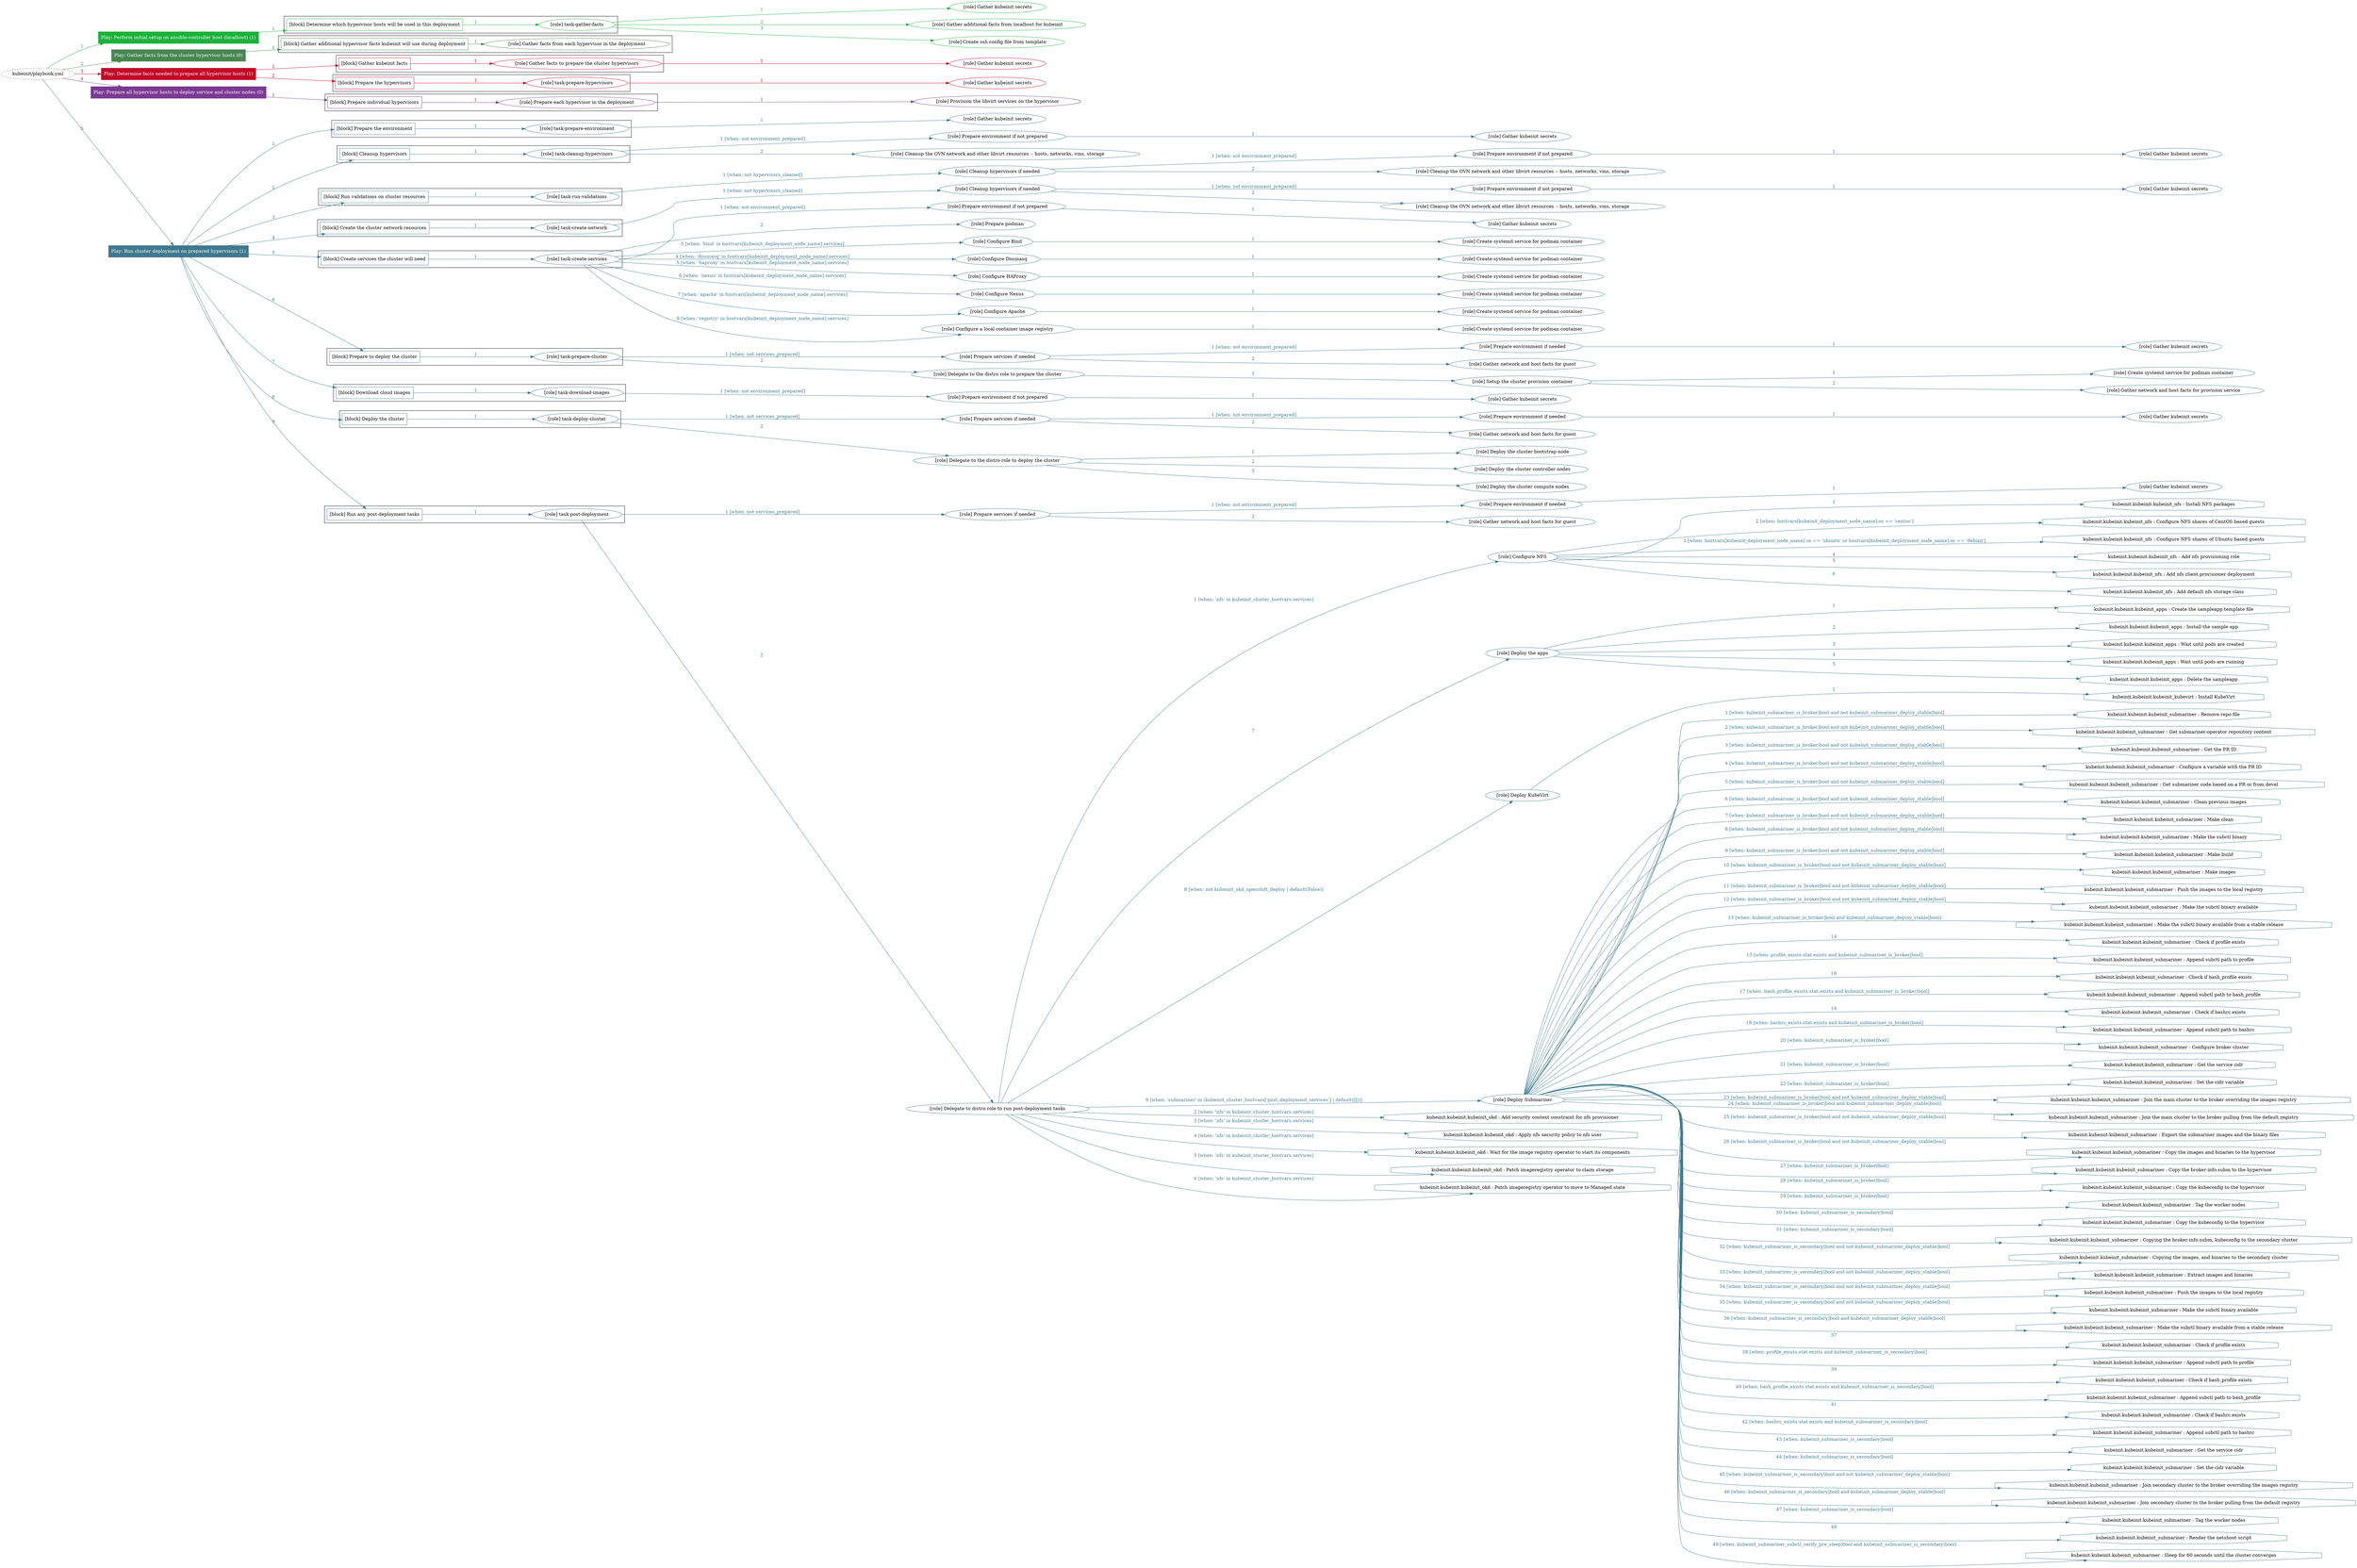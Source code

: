 digraph {
	graph [concentrate=true ordering=in rankdir=LR ratio=fill]
	edge [esep=5 sep=10]
	"kubeinit/playbook.yml" [URL="/home/runner/work/kubeinit/kubeinit/kubeinit/playbook.yml" id=playbook_3fe6a8e9 style=dotted]
	play_ab029fbb [label="Play: Perform initial setup on ansible-controller host (localhost) (1)" URL="/home/runner/work/kubeinit/kubeinit/kubeinit/playbook.yml" color="#1bb13b" fontcolor="#ffffff" id=play_ab029fbb shape=box style=filled tooltip=localhost]
	"kubeinit/playbook.yml" -> play_ab029fbb [label="1 " color="#1bb13b" fontcolor="#1bb13b" id=edge_6bcc1770 labeltooltip="1 " tooltip="1 "]
	subgraph "Gather kubeinit secrets" {
		role_29bc898d [label="[role] Gather kubeinit secrets" URL="/home/runner/.ansible/collections/ansible_collections/kubeinit/kubeinit/roles/kubeinit_prepare/tasks/build_hypervisors_group.yml" color="#1bb13b" id=role_29bc898d tooltip="Gather kubeinit secrets"]
	}
	subgraph "Gather additional facts from localhost for kubeinit" {
		role_def7f358 [label="[role] Gather additional facts from localhost for kubeinit" URL="/home/runner/.ansible/collections/ansible_collections/kubeinit/kubeinit/roles/kubeinit_prepare/tasks/build_hypervisors_group.yml" color="#1bb13b" id=role_def7f358 tooltip="Gather additional facts from localhost for kubeinit"]
	}
	subgraph "Create ssh config file from template" {
		role_0955785c [label="[role] Create ssh config file from template" URL="/home/runner/.ansible/collections/ansible_collections/kubeinit/kubeinit/roles/kubeinit_prepare/tasks/build_hypervisors_group.yml" color="#1bb13b" id=role_0955785c tooltip="Create ssh config file from template"]
	}
	subgraph "task-gather-facts" {
		role_27ebdcd9 [label="[role] task-gather-facts" URL="/home/runner/work/kubeinit/kubeinit/kubeinit/playbook.yml" color="#1bb13b" id=role_27ebdcd9 tooltip="task-gather-facts"]
		role_27ebdcd9 -> role_29bc898d [label="1 " color="#1bb13b" fontcolor="#1bb13b" id=edge_1f4c4908 labeltooltip="1 " tooltip="1 "]
		role_27ebdcd9 -> role_def7f358 [label="2 " color="#1bb13b" fontcolor="#1bb13b" id=edge_a7515625 labeltooltip="2 " tooltip="2 "]
		role_27ebdcd9 -> role_0955785c [label="3 " color="#1bb13b" fontcolor="#1bb13b" id=edge_2b2a99ea labeltooltip="3 " tooltip="3 "]
	}
	subgraph "Play: Perform initial setup on ansible-controller host (localhost) (1)" {
		play_ab029fbb -> block_70035230 [label=1 color="#1bb13b" fontcolor="#1bb13b" id=edge_0b720dba labeltooltip=1 tooltip=1]
		subgraph cluster_block_70035230 {
			block_70035230 [label="[block] Determine which hypervisor hosts will be used in this deployment" URL="/home/runner/work/kubeinit/kubeinit/kubeinit/playbook.yml" color="#1bb13b" id=block_70035230 labeltooltip="Determine which hypervisor hosts will be used in this deployment" shape=box tooltip="Determine which hypervisor hosts will be used in this deployment"]
			block_70035230 -> role_27ebdcd9 [label="1 " color="#1bb13b" fontcolor="#1bb13b" id=edge_d7ee6756 labeltooltip="1 " tooltip="1 "]
		}
	}
	play_7bf6a50e [label="Play: Gather facts from the cluster hypervisor hosts (0)" URL="/home/runner/work/kubeinit/kubeinit/kubeinit/playbook.yml" color="#468652" fontcolor="#ffffff" id=play_7bf6a50e shape=box style=filled tooltip="Play: Gather facts from the cluster hypervisor hosts (0)"]
	"kubeinit/playbook.yml" -> play_7bf6a50e [label="2 " color="#468652" fontcolor="#468652" id=edge_f39815a0 labeltooltip="2 " tooltip="2 "]
	subgraph "Gather facts from each hypervisor in the deployment" {
		role_76c37a42 [label="[role] Gather facts from each hypervisor in the deployment" URL="/home/runner/work/kubeinit/kubeinit/kubeinit/playbook.yml" color="#468652" id=role_76c37a42 tooltip="Gather facts from each hypervisor in the deployment"]
	}
	subgraph "Play: Gather facts from the cluster hypervisor hosts (0)" {
		play_7bf6a50e -> block_79f84320 [label=1 color="#468652" fontcolor="#468652" id=edge_9415cfce labeltooltip=1 tooltip=1]
		subgraph cluster_block_79f84320 {
			block_79f84320 [label="[block] Gather additional hypervisor facts kubeinit will use during deployment" URL="/home/runner/work/kubeinit/kubeinit/kubeinit/playbook.yml" color="#468652" id=block_79f84320 labeltooltip="Gather additional hypervisor facts kubeinit will use during deployment" shape=box tooltip="Gather additional hypervisor facts kubeinit will use during deployment"]
			block_79f84320 -> role_76c37a42 [label="1 " color="#468652" fontcolor="#468652" id=edge_a92a64aa labeltooltip="1 " tooltip="1 "]
		}
	}
	play_7f4ceef6 [label="Play: Determine facts needed to prepare all hypervisor hosts (1)" URL="/home/runner/work/kubeinit/kubeinit/kubeinit/playbook.yml" color="#c40827" fontcolor="#ffffff" id=play_7f4ceef6 shape=box style=filled tooltip=localhost]
	"kubeinit/playbook.yml" -> play_7f4ceef6 [label="3 " color="#c40827" fontcolor="#c40827" id=edge_770b8fd4 labeltooltip="3 " tooltip="3 "]
	subgraph "Gather kubeinit secrets" {
		role_c18deaa2 [label="[role] Gather kubeinit secrets" URL="/home/runner/.ansible/collections/ansible_collections/kubeinit/kubeinit/roles/kubeinit_prepare/tasks/gather_kubeinit_facts.yml" color="#c40827" id=role_c18deaa2 tooltip="Gather kubeinit secrets"]
	}
	subgraph "Gather facts to prepare the cluster hypervisors" {
		role_f4713012 [label="[role] Gather facts to prepare the cluster hypervisors" URL="/home/runner/work/kubeinit/kubeinit/kubeinit/playbook.yml" color="#c40827" id=role_f4713012 tooltip="Gather facts to prepare the cluster hypervisors"]
		role_f4713012 -> role_c18deaa2 [label="1 " color="#c40827" fontcolor="#c40827" id=edge_c4d4f33f labeltooltip="1 " tooltip="1 "]
	}
	subgraph "Gather kubeinit secrets" {
		role_3d2d25d1 [label="[role] Gather kubeinit secrets" URL="/home/runner/.ansible/collections/ansible_collections/kubeinit/kubeinit/roles/kubeinit_prepare/tasks/gather_kubeinit_facts.yml" color="#c40827" id=role_3d2d25d1 tooltip="Gather kubeinit secrets"]
	}
	subgraph "task-prepare-hypervisors" {
		role_5399b1ea [label="[role] task-prepare-hypervisors" URL="/home/runner/work/kubeinit/kubeinit/kubeinit/playbook.yml" color="#c40827" id=role_5399b1ea tooltip="task-prepare-hypervisors"]
		role_5399b1ea -> role_3d2d25d1 [label="1 " color="#c40827" fontcolor="#c40827" id=edge_c56df030 labeltooltip="1 " tooltip="1 "]
	}
	subgraph "Play: Determine facts needed to prepare all hypervisor hosts (1)" {
		play_7f4ceef6 -> block_f485ac79 [label=1 color="#c40827" fontcolor="#c40827" id=edge_1dc2f875 labeltooltip=1 tooltip=1]
		subgraph cluster_block_f485ac79 {
			block_f485ac79 [label="[block] Gather kubeinit facts" URL="/home/runner/work/kubeinit/kubeinit/kubeinit/playbook.yml" color="#c40827" id=block_f485ac79 labeltooltip="Gather kubeinit facts" shape=box tooltip="Gather kubeinit facts"]
			block_f485ac79 -> role_f4713012 [label="1 " color="#c40827" fontcolor="#c40827" id=edge_98937a68 labeltooltip="1 " tooltip="1 "]
		}
		play_7f4ceef6 -> block_7a7a8c21 [label=2 color="#c40827" fontcolor="#c40827" id=edge_3446ea1c labeltooltip=2 tooltip=2]
		subgraph cluster_block_7a7a8c21 {
			block_7a7a8c21 [label="[block] Prepare the hypervisors" URL="/home/runner/work/kubeinit/kubeinit/kubeinit/playbook.yml" color="#c40827" id=block_7a7a8c21 labeltooltip="Prepare the hypervisors" shape=box tooltip="Prepare the hypervisors"]
			block_7a7a8c21 -> role_5399b1ea [label="1 " color="#c40827" fontcolor="#c40827" id=edge_5c779f05 labeltooltip="1 " tooltip="1 "]
		}
	}
	play_fd5bbe99 [label="Play: Prepare all hypervisor hosts to deploy service and cluster nodes (0)" URL="/home/runner/work/kubeinit/kubeinit/kubeinit/playbook.yml" color="#7b3993" fontcolor="#ffffff" id=play_fd5bbe99 shape=box style=filled tooltip="Play: Prepare all hypervisor hosts to deploy service and cluster nodes (0)"]
	"kubeinit/playbook.yml" -> play_fd5bbe99 [label="4 " color="#7b3993" fontcolor="#7b3993" id=edge_132a732b labeltooltip="4 " tooltip="4 "]
	subgraph "Provision the libvirt services on the hypervisor" {
		role_3513c915 [label="[role] Provision the libvirt services on the hypervisor" URL="/home/runner/.ansible/collections/ansible_collections/kubeinit/kubeinit/roles/kubeinit_prepare/tasks/prepare_hypervisor.yml" color="#7b3993" id=role_3513c915 tooltip="Provision the libvirt services on the hypervisor"]
	}
	subgraph "Prepare each hypervisor in the deployment" {
		role_232cfe5b [label="[role] Prepare each hypervisor in the deployment" URL="/home/runner/work/kubeinit/kubeinit/kubeinit/playbook.yml" color="#7b3993" id=role_232cfe5b tooltip="Prepare each hypervisor in the deployment"]
		role_232cfe5b -> role_3513c915 [label="1 " color="#7b3993" fontcolor="#7b3993" id=edge_75dc6d36 labeltooltip="1 " tooltip="1 "]
	}
	subgraph "Play: Prepare all hypervisor hosts to deploy service and cluster nodes (0)" {
		play_fd5bbe99 -> block_5228e31a [label=1 color="#7b3993" fontcolor="#7b3993" id=edge_bfd53481 labeltooltip=1 tooltip=1]
		subgraph cluster_block_5228e31a {
			block_5228e31a [label="[block] Prepare individual hypervisors" URL="/home/runner/work/kubeinit/kubeinit/kubeinit/playbook.yml" color="#7b3993" id=block_5228e31a labeltooltip="Prepare individual hypervisors" shape=box tooltip="Prepare individual hypervisors"]
			block_5228e31a -> role_232cfe5b [label="1 " color="#7b3993" fontcolor="#7b3993" id=edge_bdf3bf17 labeltooltip="1 " tooltip="1 "]
		}
	}
	play_ce74f1fb [label="Play: Run cluster deployment on prepared hypervisors (1)" URL="/home/runner/work/kubeinit/kubeinit/kubeinit/playbook.yml" color="#3f798d" fontcolor="#ffffff" id=play_ce74f1fb shape=box style=filled tooltip=localhost]
	"kubeinit/playbook.yml" -> play_ce74f1fb [label="5 " color="#3f798d" fontcolor="#3f798d" id=edge_469f54b2 labeltooltip="5 " tooltip="5 "]
	subgraph "Gather kubeinit secrets" {
		role_8edcc9e6 [label="[role] Gather kubeinit secrets" URL="/home/runner/.ansible/collections/ansible_collections/kubeinit/kubeinit/roles/kubeinit_prepare/tasks/gather_kubeinit_facts.yml" color="#3f798d" id=role_8edcc9e6 tooltip="Gather kubeinit secrets"]
	}
	subgraph "task-prepare-environment" {
		role_0df53172 [label="[role] task-prepare-environment" URL="/home/runner/work/kubeinit/kubeinit/kubeinit/playbook.yml" color="#3f798d" id=role_0df53172 tooltip="task-prepare-environment"]
		role_0df53172 -> role_8edcc9e6 [label="1 " color="#3f798d" fontcolor="#3f798d" id=edge_1bb59987 labeltooltip="1 " tooltip="1 "]
	}
	subgraph "Gather kubeinit secrets" {
		role_a2f30c5c [label="[role] Gather kubeinit secrets" URL="/home/runner/.ansible/collections/ansible_collections/kubeinit/kubeinit/roles/kubeinit_prepare/tasks/gather_kubeinit_facts.yml" color="#3f798d" id=role_a2f30c5c tooltip="Gather kubeinit secrets"]
	}
	subgraph "Prepare environment if not prepared" {
		role_43f314b0 [label="[role] Prepare environment if not prepared" URL="/home/runner/.ansible/collections/ansible_collections/kubeinit/kubeinit/roles/kubeinit_prepare/tasks/cleanup_hypervisors.yml" color="#3f798d" id=role_43f314b0 tooltip="Prepare environment if not prepared"]
		role_43f314b0 -> role_a2f30c5c [label="1 " color="#3f798d" fontcolor="#3f798d" id=edge_22556878 labeltooltip="1 " tooltip="1 "]
	}
	subgraph "Cleanup the OVN network and other libvirt resources -- hosts, networks, vms, storage" {
		role_75e842e3 [label="[role] Cleanup the OVN network and other libvirt resources -- hosts, networks, vms, storage" URL="/home/runner/.ansible/collections/ansible_collections/kubeinit/kubeinit/roles/kubeinit_prepare/tasks/cleanup_hypervisors.yml" color="#3f798d" id=role_75e842e3 tooltip="Cleanup the OVN network and other libvirt resources -- hosts, networks, vms, storage"]
	}
	subgraph "task-cleanup-hypervisors" {
		role_b9f164ba [label="[role] task-cleanup-hypervisors" URL="/home/runner/work/kubeinit/kubeinit/kubeinit/playbook.yml" color="#3f798d" id=role_b9f164ba tooltip="task-cleanup-hypervisors"]
		role_b9f164ba -> role_43f314b0 [label="1 [when: not environment_prepared]" color="#3f798d" fontcolor="#3f798d" id=edge_b0407f52 labeltooltip="1 [when: not environment_prepared]" tooltip="1 [when: not environment_prepared]"]
		role_b9f164ba -> role_75e842e3 [label="2 " color="#3f798d" fontcolor="#3f798d" id=edge_492a9878 labeltooltip="2 " tooltip="2 "]
	}
	subgraph "Gather kubeinit secrets" {
		role_678d84fd [label="[role] Gather kubeinit secrets" URL="/home/runner/.ansible/collections/ansible_collections/kubeinit/kubeinit/roles/kubeinit_prepare/tasks/gather_kubeinit_facts.yml" color="#3f798d" id=role_678d84fd tooltip="Gather kubeinit secrets"]
	}
	subgraph "Prepare environment if not prepared" {
		role_a9598e0b [label="[role] Prepare environment if not prepared" URL="/home/runner/.ansible/collections/ansible_collections/kubeinit/kubeinit/roles/kubeinit_prepare/tasks/cleanup_hypervisors.yml" color="#3f798d" id=role_a9598e0b tooltip="Prepare environment if not prepared"]
		role_a9598e0b -> role_678d84fd [label="1 " color="#3f798d" fontcolor="#3f798d" id=edge_d5eb2be1 labeltooltip="1 " tooltip="1 "]
	}
	subgraph "Cleanup the OVN network and other libvirt resources -- hosts, networks, vms, storage" {
		role_71517f31 [label="[role] Cleanup the OVN network and other libvirt resources -- hosts, networks, vms, storage" URL="/home/runner/.ansible/collections/ansible_collections/kubeinit/kubeinit/roles/kubeinit_prepare/tasks/cleanup_hypervisors.yml" color="#3f798d" id=role_71517f31 tooltip="Cleanup the OVN network and other libvirt resources -- hosts, networks, vms, storage"]
	}
	subgraph "Cleanup hypervisors if needed" {
		role_f802f7ae [label="[role] Cleanup hypervisors if needed" URL="/home/runner/.ansible/collections/ansible_collections/kubeinit/kubeinit/roles/kubeinit_validations/tasks/main.yml" color="#3f798d" id=role_f802f7ae tooltip="Cleanup hypervisors if needed"]
		role_f802f7ae -> role_a9598e0b [label="1 [when: not environment_prepared]" color="#3f798d" fontcolor="#3f798d" id=edge_c4b092f5 labeltooltip="1 [when: not environment_prepared]" tooltip="1 [when: not environment_prepared]"]
		role_f802f7ae -> role_71517f31 [label="2 " color="#3f798d" fontcolor="#3f798d" id=edge_7ecc729f labeltooltip="2 " tooltip="2 "]
	}
	subgraph "task-run-validations" {
		role_9fab1425 [label="[role] task-run-validations" URL="/home/runner/work/kubeinit/kubeinit/kubeinit/playbook.yml" color="#3f798d" id=role_9fab1425 tooltip="task-run-validations"]
		role_9fab1425 -> role_f802f7ae [label="1 [when: not hypervisors_cleaned]" color="#3f798d" fontcolor="#3f798d" id=edge_c72f7545 labeltooltip="1 [when: not hypervisors_cleaned]" tooltip="1 [when: not hypervisors_cleaned]"]
	}
	subgraph "Gather kubeinit secrets" {
		role_07ee11b8 [label="[role] Gather kubeinit secrets" URL="/home/runner/.ansible/collections/ansible_collections/kubeinit/kubeinit/roles/kubeinit_prepare/tasks/gather_kubeinit_facts.yml" color="#3f798d" id=role_07ee11b8 tooltip="Gather kubeinit secrets"]
	}
	subgraph "Prepare environment if not prepared" {
		role_790781e2 [label="[role] Prepare environment if not prepared" URL="/home/runner/.ansible/collections/ansible_collections/kubeinit/kubeinit/roles/kubeinit_prepare/tasks/cleanup_hypervisors.yml" color="#3f798d" id=role_790781e2 tooltip="Prepare environment if not prepared"]
		role_790781e2 -> role_07ee11b8 [label="1 " color="#3f798d" fontcolor="#3f798d" id=edge_0b8fd3bd labeltooltip="1 " tooltip="1 "]
	}
	subgraph "Cleanup the OVN network and other libvirt resources -- hosts, networks, vms, storage" {
		role_8c8fb6c7 [label="[role] Cleanup the OVN network and other libvirt resources -- hosts, networks, vms, storage" URL="/home/runner/.ansible/collections/ansible_collections/kubeinit/kubeinit/roles/kubeinit_prepare/tasks/cleanup_hypervisors.yml" color="#3f798d" id=role_8c8fb6c7 tooltip="Cleanup the OVN network and other libvirt resources -- hosts, networks, vms, storage"]
	}
	subgraph "Cleanup hypervisors if needed" {
		role_805121ec [label="[role] Cleanup hypervisors if needed" URL="/home/runner/.ansible/collections/ansible_collections/kubeinit/kubeinit/roles/kubeinit_libvirt/tasks/create_network.yml" color="#3f798d" id=role_805121ec tooltip="Cleanup hypervisors if needed"]
		role_805121ec -> role_790781e2 [label="1 [when: not environment_prepared]" color="#3f798d" fontcolor="#3f798d" id=edge_5956717d labeltooltip="1 [when: not environment_prepared]" tooltip="1 [when: not environment_prepared]"]
		role_805121ec -> role_8c8fb6c7 [label="2 " color="#3f798d" fontcolor="#3f798d" id=edge_dcf51257 labeltooltip="2 " tooltip="2 "]
	}
	subgraph "task-create-network" {
		role_6ceda471 [label="[role] task-create-network" URL="/home/runner/work/kubeinit/kubeinit/kubeinit/playbook.yml" color="#3f798d" id=role_6ceda471 tooltip="task-create-network"]
		role_6ceda471 -> role_805121ec [label="1 [when: not hypervisors_cleaned]" color="#3f798d" fontcolor="#3f798d" id=edge_4efce702 labeltooltip="1 [when: not hypervisors_cleaned]" tooltip="1 [when: not hypervisors_cleaned]"]
	}
	subgraph "Gather kubeinit secrets" {
		role_575c65ea [label="[role] Gather kubeinit secrets" URL="/home/runner/.ansible/collections/ansible_collections/kubeinit/kubeinit/roles/kubeinit_prepare/tasks/gather_kubeinit_facts.yml" color="#3f798d" id=role_575c65ea tooltip="Gather kubeinit secrets"]
	}
	subgraph "Prepare environment if not prepared" {
		role_48d45d9f [label="[role] Prepare environment if not prepared" URL="/home/runner/.ansible/collections/ansible_collections/kubeinit/kubeinit/roles/kubeinit_services/tasks/main.yml" color="#3f798d" id=role_48d45d9f tooltip="Prepare environment if not prepared"]
		role_48d45d9f -> role_575c65ea [label="1 " color="#3f798d" fontcolor="#3f798d" id=edge_1d1292ca labeltooltip="1 " tooltip="1 "]
	}
	subgraph "Prepare podman" {
		role_8fa5d2e9 [label="[role] Prepare podman" URL="/home/runner/.ansible/collections/ansible_collections/kubeinit/kubeinit/roles/kubeinit_services/tasks/00_create_service_pod.yml" color="#3f798d" id=role_8fa5d2e9 tooltip="Prepare podman"]
	}
	subgraph "Create systemd service for podman container" {
		role_8ba2a457 [label="[role] Create systemd service for podman container" URL="/home/runner/.ansible/collections/ansible_collections/kubeinit/kubeinit/roles/kubeinit_bind/tasks/main.yml" color="#3f798d" id=role_8ba2a457 tooltip="Create systemd service for podman container"]
	}
	subgraph "Configure Bind" {
		role_7aebde1e [label="[role] Configure Bind" URL="/home/runner/.ansible/collections/ansible_collections/kubeinit/kubeinit/roles/kubeinit_services/tasks/start_services_containers.yml" color="#3f798d" id=role_7aebde1e tooltip="Configure Bind"]
		role_7aebde1e -> role_8ba2a457 [label="1 " color="#3f798d" fontcolor="#3f798d" id=edge_e1f9c323 labeltooltip="1 " tooltip="1 "]
	}
	subgraph "Create systemd service for podman container" {
		role_e50c546e [label="[role] Create systemd service for podman container" URL="/home/runner/.ansible/collections/ansible_collections/kubeinit/kubeinit/roles/kubeinit_dnsmasq/tasks/main.yml" color="#3f798d" id=role_e50c546e tooltip="Create systemd service for podman container"]
	}
	subgraph "Configure Dnsmasq" {
		role_121a8282 [label="[role] Configure Dnsmasq" URL="/home/runner/.ansible/collections/ansible_collections/kubeinit/kubeinit/roles/kubeinit_services/tasks/start_services_containers.yml" color="#3f798d" id=role_121a8282 tooltip="Configure Dnsmasq"]
		role_121a8282 -> role_e50c546e [label="1 " color="#3f798d" fontcolor="#3f798d" id=edge_cdf8e68e labeltooltip="1 " tooltip="1 "]
	}
	subgraph "Create systemd service for podman container" {
		role_3f1d1df9 [label="[role] Create systemd service for podman container" URL="/home/runner/.ansible/collections/ansible_collections/kubeinit/kubeinit/roles/kubeinit_haproxy/tasks/main.yml" color="#3f798d" id=role_3f1d1df9 tooltip="Create systemd service for podman container"]
	}
	subgraph "Configure HAProxy" {
		role_93ba6d3b [label="[role] Configure HAProxy" URL="/home/runner/.ansible/collections/ansible_collections/kubeinit/kubeinit/roles/kubeinit_services/tasks/start_services_containers.yml" color="#3f798d" id=role_93ba6d3b tooltip="Configure HAProxy"]
		role_93ba6d3b -> role_3f1d1df9 [label="1 " color="#3f798d" fontcolor="#3f798d" id=edge_13133e20 labeltooltip="1 " tooltip="1 "]
	}
	subgraph "Create systemd service for podman container" {
		role_47d80c64 [label="[role] Create systemd service for podman container" URL="/home/runner/.ansible/collections/ansible_collections/kubeinit/kubeinit/roles/kubeinit_nexus/tasks/main.yml" color="#3f798d" id=role_47d80c64 tooltip="Create systemd service for podman container"]
	}
	subgraph "Configure Nexus" {
		role_6772041e [label="[role] Configure Nexus" URL="/home/runner/.ansible/collections/ansible_collections/kubeinit/kubeinit/roles/kubeinit_services/tasks/start_services_containers.yml" color="#3f798d" id=role_6772041e tooltip="Configure Nexus"]
		role_6772041e -> role_47d80c64 [label="1 " color="#3f798d" fontcolor="#3f798d" id=edge_6be1e23c labeltooltip="1 " tooltip="1 "]
	}
	subgraph "Create systemd service for podman container" {
		role_ce0bd85b [label="[role] Create systemd service for podman container" URL="/home/runner/.ansible/collections/ansible_collections/kubeinit/kubeinit/roles/kubeinit_apache/tasks/main.yml" color="#3f798d" id=role_ce0bd85b tooltip="Create systemd service for podman container"]
	}
	subgraph "Configure Apache" {
		role_c18f8351 [label="[role] Configure Apache" URL="/home/runner/.ansible/collections/ansible_collections/kubeinit/kubeinit/roles/kubeinit_services/tasks/start_services_containers.yml" color="#3f798d" id=role_c18f8351 tooltip="Configure Apache"]
		role_c18f8351 -> role_ce0bd85b [label="1 " color="#3f798d" fontcolor="#3f798d" id=edge_544fadd5 labeltooltip="1 " tooltip="1 "]
	}
	subgraph "Create systemd service for podman container" {
		role_a3017efb [label="[role] Create systemd service for podman container" URL="/home/runner/.ansible/collections/ansible_collections/kubeinit/kubeinit/roles/kubeinit_registry/tasks/main.yml" color="#3f798d" id=role_a3017efb tooltip="Create systemd service for podman container"]
	}
	subgraph "Configure a local container image registry" {
		role_bb122d85 [label="[role] Configure a local container image registry" URL="/home/runner/.ansible/collections/ansible_collections/kubeinit/kubeinit/roles/kubeinit_services/tasks/start_services_containers.yml" color="#3f798d" id=role_bb122d85 tooltip="Configure a local container image registry"]
		role_bb122d85 -> role_a3017efb [label="1 " color="#3f798d" fontcolor="#3f798d" id=edge_feb8a79e labeltooltip="1 " tooltip="1 "]
	}
	subgraph "task-create-services" {
		role_2b66ec83 [label="[role] task-create-services" URL="/home/runner/work/kubeinit/kubeinit/kubeinit/playbook.yml" color="#3f798d" id=role_2b66ec83 tooltip="task-create-services"]
		role_2b66ec83 -> role_48d45d9f [label="1 [when: not environment_prepared]" color="#3f798d" fontcolor="#3f798d" id=edge_fa4e6cc6 labeltooltip="1 [when: not environment_prepared]" tooltip="1 [when: not environment_prepared]"]
		role_2b66ec83 -> role_8fa5d2e9 [label="2 " color="#3f798d" fontcolor="#3f798d" id=edge_886d663a labeltooltip="2 " tooltip="2 "]
		role_2b66ec83 -> role_7aebde1e [label="3 [when: 'bind' in hostvars[kubeinit_deployment_node_name].services]" color="#3f798d" fontcolor="#3f798d" id=edge_5ea9dc44 labeltooltip="3 [when: 'bind' in hostvars[kubeinit_deployment_node_name].services]" tooltip="3 [when: 'bind' in hostvars[kubeinit_deployment_node_name].services]"]
		role_2b66ec83 -> role_121a8282 [label="4 [when: 'dnsmasq' in hostvars[kubeinit_deployment_node_name].services]" color="#3f798d" fontcolor="#3f798d" id=edge_970815d9 labeltooltip="4 [when: 'dnsmasq' in hostvars[kubeinit_deployment_node_name].services]" tooltip="4 [when: 'dnsmasq' in hostvars[kubeinit_deployment_node_name].services]"]
		role_2b66ec83 -> role_93ba6d3b [label="5 [when: 'haproxy' in hostvars[kubeinit_deployment_node_name].services]" color="#3f798d" fontcolor="#3f798d" id=edge_0d1dc3ef labeltooltip="5 [when: 'haproxy' in hostvars[kubeinit_deployment_node_name].services]" tooltip="5 [when: 'haproxy' in hostvars[kubeinit_deployment_node_name].services]"]
		role_2b66ec83 -> role_6772041e [label="6 [when: 'nexus' in hostvars[kubeinit_deployment_node_name].services]" color="#3f798d" fontcolor="#3f798d" id=edge_5b0edf16 labeltooltip="6 [when: 'nexus' in hostvars[kubeinit_deployment_node_name].services]" tooltip="6 [when: 'nexus' in hostvars[kubeinit_deployment_node_name].services]"]
		role_2b66ec83 -> role_c18f8351 [label="7 [when: 'apache' in hostvars[kubeinit_deployment_node_name].services]" color="#3f798d" fontcolor="#3f798d" id=edge_e634ccd2 labeltooltip="7 [when: 'apache' in hostvars[kubeinit_deployment_node_name].services]" tooltip="7 [when: 'apache' in hostvars[kubeinit_deployment_node_name].services]"]
		role_2b66ec83 -> role_bb122d85 [label="8 [when: 'registry' in hostvars[kubeinit_deployment_node_name].services]" color="#3f798d" fontcolor="#3f798d" id=edge_ffbb35ca labeltooltip="8 [when: 'registry' in hostvars[kubeinit_deployment_node_name].services]" tooltip="8 [when: 'registry' in hostvars[kubeinit_deployment_node_name].services]"]
	}
	subgraph "Gather kubeinit secrets" {
		role_4066128c [label="[role] Gather kubeinit secrets" URL="/home/runner/.ansible/collections/ansible_collections/kubeinit/kubeinit/roles/kubeinit_prepare/tasks/gather_kubeinit_facts.yml" color="#3f798d" id=role_4066128c tooltip="Gather kubeinit secrets"]
	}
	subgraph "Prepare environment if needed" {
		role_e5612c37 [label="[role] Prepare environment if needed" URL="/home/runner/.ansible/collections/ansible_collections/kubeinit/kubeinit/roles/kubeinit_services/tasks/prepare_services.yml" color="#3f798d" id=role_e5612c37 tooltip="Prepare environment if needed"]
		role_e5612c37 -> role_4066128c [label="1 " color="#3f798d" fontcolor="#3f798d" id=edge_69eaeb1b labeltooltip="1 " tooltip="1 "]
	}
	subgraph "Gather network and host facts for guest" {
		role_735dfe4e [label="[role] Gather network and host facts for guest" URL="/home/runner/.ansible/collections/ansible_collections/kubeinit/kubeinit/roles/kubeinit_services/tasks/prepare_services.yml" color="#3f798d" id=role_735dfe4e tooltip="Gather network and host facts for guest"]
	}
	subgraph "Prepare services if needed" {
		role_99bbab9e [label="[role] Prepare services if needed" URL="/home/runner/.ansible/collections/ansible_collections/kubeinit/kubeinit/roles/kubeinit_prepare/tasks/prepare_cluster.yml" color="#3f798d" id=role_99bbab9e tooltip="Prepare services if needed"]
		role_99bbab9e -> role_e5612c37 [label="1 [when: not environment_prepared]" color="#3f798d" fontcolor="#3f798d" id=edge_404151d4 labeltooltip="1 [when: not environment_prepared]" tooltip="1 [when: not environment_prepared]"]
		role_99bbab9e -> role_735dfe4e [label="2 " color="#3f798d" fontcolor="#3f798d" id=edge_a2396993 labeltooltip="2 " tooltip="2 "]
	}
	subgraph "Create systemd service for podman container" {
		role_e54fb562 [label="[role] Create systemd service for podman container" URL="/home/runner/.ansible/collections/ansible_collections/kubeinit/kubeinit/roles/kubeinit_services/tasks/create_provision_container.yml" color="#3f798d" id=role_e54fb562 tooltip="Create systemd service for podman container"]
	}
	subgraph "Gather network and host facts for provision service" {
		role_88b8a08f [label="[role] Gather network and host facts for provision service" URL="/home/runner/.ansible/collections/ansible_collections/kubeinit/kubeinit/roles/kubeinit_services/tasks/create_provision_container.yml" color="#3f798d" id=role_88b8a08f tooltip="Gather network and host facts for provision service"]
	}
	subgraph "Setup the cluster provision container" {
		role_4a2ea93e [label="[role] Setup the cluster provision container" URL="/home/runner/.ansible/collections/ansible_collections/kubeinit/kubeinit/roles/kubeinit_okd/tasks/prepare_cluster.yml" color="#3f798d" id=role_4a2ea93e tooltip="Setup the cluster provision container"]
		role_4a2ea93e -> role_e54fb562 [label="1 " color="#3f798d" fontcolor="#3f798d" id=edge_bd9c268c labeltooltip="1 " tooltip="1 "]
		role_4a2ea93e -> role_88b8a08f [label="2 " color="#3f798d" fontcolor="#3f798d" id=edge_2f5d85f2 labeltooltip="2 " tooltip="2 "]
	}
	subgraph "Delegate to the distro role to prepare the cluster" {
		role_36a26a65 [label="[role] Delegate to the distro role to prepare the cluster" URL="/home/runner/.ansible/collections/ansible_collections/kubeinit/kubeinit/roles/kubeinit_prepare/tasks/prepare_cluster.yml" color="#3f798d" id=role_36a26a65 tooltip="Delegate to the distro role to prepare the cluster"]
		role_36a26a65 -> role_4a2ea93e [label="1 " color="#3f798d" fontcolor="#3f798d" id=edge_a8f7ddea labeltooltip="1 " tooltip="1 "]
	}
	subgraph "task-prepare-cluster" {
		role_19e082b8 [label="[role] task-prepare-cluster" URL="/home/runner/work/kubeinit/kubeinit/kubeinit/playbook.yml" color="#3f798d" id=role_19e082b8 tooltip="task-prepare-cluster"]
		role_19e082b8 -> role_99bbab9e [label="1 [when: not services_prepared]" color="#3f798d" fontcolor="#3f798d" id=edge_f54b70f6 labeltooltip="1 [when: not services_prepared]" tooltip="1 [when: not services_prepared]"]
		role_19e082b8 -> role_36a26a65 [label="2 " color="#3f798d" fontcolor="#3f798d" id=edge_8e134202 labeltooltip="2 " tooltip="2 "]
	}
	subgraph "Gather kubeinit secrets" {
		role_be955c7c [label="[role] Gather kubeinit secrets" URL="/home/runner/.ansible/collections/ansible_collections/kubeinit/kubeinit/roles/kubeinit_prepare/tasks/gather_kubeinit_facts.yml" color="#3f798d" id=role_be955c7c tooltip="Gather kubeinit secrets"]
	}
	subgraph "Prepare environment if not prepared" {
		role_78d6802f [label="[role] Prepare environment if not prepared" URL="/home/runner/.ansible/collections/ansible_collections/kubeinit/kubeinit/roles/kubeinit_libvirt/tasks/download_cloud_images.yml" color="#3f798d" id=role_78d6802f tooltip="Prepare environment if not prepared"]
		role_78d6802f -> role_be955c7c [label="1 " color="#3f798d" fontcolor="#3f798d" id=edge_6a70ae40 labeltooltip="1 " tooltip="1 "]
	}
	subgraph "task-download-images" {
		role_e406370e [label="[role] task-download-images" URL="/home/runner/work/kubeinit/kubeinit/kubeinit/playbook.yml" color="#3f798d" id=role_e406370e tooltip="task-download-images"]
		role_e406370e -> role_78d6802f [label="1 [when: not environment_prepared]" color="#3f798d" fontcolor="#3f798d" id=edge_82d25fb2 labeltooltip="1 [when: not environment_prepared]" tooltip="1 [when: not environment_prepared]"]
	}
	subgraph "Gather kubeinit secrets" {
		role_f560b820 [label="[role] Gather kubeinit secrets" URL="/home/runner/.ansible/collections/ansible_collections/kubeinit/kubeinit/roles/kubeinit_prepare/tasks/gather_kubeinit_facts.yml" color="#3f798d" id=role_f560b820 tooltip="Gather kubeinit secrets"]
	}
	subgraph "Prepare environment if needed" {
		role_5c8477fe [label="[role] Prepare environment if needed" URL="/home/runner/.ansible/collections/ansible_collections/kubeinit/kubeinit/roles/kubeinit_services/tasks/prepare_services.yml" color="#3f798d" id=role_5c8477fe tooltip="Prepare environment if needed"]
		role_5c8477fe -> role_f560b820 [label="1 " color="#3f798d" fontcolor="#3f798d" id=edge_9f2b8647 labeltooltip="1 " tooltip="1 "]
	}
	subgraph "Gather network and host facts for guest" {
		role_d8485735 [label="[role] Gather network and host facts for guest" URL="/home/runner/.ansible/collections/ansible_collections/kubeinit/kubeinit/roles/kubeinit_services/tasks/prepare_services.yml" color="#3f798d" id=role_d8485735 tooltip="Gather network and host facts for guest"]
	}
	subgraph "Prepare services if needed" {
		role_68b1c9d3 [label="[role] Prepare services if needed" URL="/home/runner/.ansible/collections/ansible_collections/kubeinit/kubeinit/roles/kubeinit_prepare/tasks/deploy_cluster.yml" color="#3f798d" id=role_68b1c9d3 tooltip="Prepare services if needed"]
		role_68b1c9d3 -> role_5c8477fe [label="1 [when: not environment_prepared]" color="#3f798d" fontcolor="#3f798d" id=edge_067abd2f labeltooltip="1 [when: not environment_prepared]" tooltip="1 [when: not environment_prepared]"]
		role_68b1c9d3 -> role_d8485735 [label="2 " color="#3f798d" fontcolor="#3f798d" id=edge_9a74b56e labeltooltip="2 " tooltip="2 "]
	}
	subgraph "Deploy the cluster bootstrap node" {
		role_4e2e5d63 [label="[role] Deploy the cluster bootstrap node" URL="/home/runner/.ansible/collections/ansible_collections/kubeinit/kubeinit/roles/kubeinit_okd/tasks/main.yml" color="#3f798d" id=role_4e2e5d63 tooltip="Deploy the cluster bootstrap node"]
	}
	subgraph "Deploy the cluster controller nodes" {
		role_0a243c69 [label="[role] Deploy the cluster controller nodes" URL="/home/runner/.ansible/collections/ansible_collections/kubeinit/kubeinit/roles/kubeinit_okd/tasks/main.yml" color="#3f798d" id=role_0a243c69 tooltip="Deploy the cluster controller nodes"]
	}
	subgraph "Deploy the cluster compute nodes" {
		role_2e5d4793 [label="[role] Deploy the cluster compute nodes" URL="/home/runner/.ansible/collections/ansible_collections/kubeinit/kubeinit/roles/kubeinit_okd/tasks/main.yml" color="#3f798d" id=role_2e5d4793 tooltip="Deploy the cluster compute nodes"]
	}
	subgraph "Delegate to the distro role to deploy the cluster" {
		role_0f02fc17 [label="[role] Delegate to the distro role to deploy the cluster" URL="/home/runner/.ansible/collections/ansible_collections/kubeinit/kubeinit/roles/kubeinit_prepare/tasks/deploy_cluster.yml" color="#3f798d" id=role_0f02fc17 tooltip="Delegate to the distro role to deploy the cluster"]
		role_0f02fc17 -> role_4e2e5d63 [label="1 " color="#3f798d" fontcolor="#3f798d" id=edge_b69574f7 labeltooltip="1 " tooltip="1 "]
		role_0f02fc17 -> role_0a243c69 [label="2 " color="#3f798d" fontcolor="#3f798d" id=edge_ef42b094 labeltooltip="2 " tooltip="2 "]
		role_0f02fc17 -> role_2e5d4793 [label="3 " color="#3f798d" fontcolor="#3f798d" id=edge_52108011 labeltooltip="3 " tooltip="3 "]
	}
	subgraph "task-deploy-cluster" {
		role_9afe7069 [label="[role] task-deploy-cluster" URL="/home/runner/work/kubeinit/kubeinit/kubeinit/playbook.yml" color="#3f798d" id=role_9afe7069 tooltip="task-deploy-cluster"]
		role_9afe7069 -> role_68b1c9d3 [label="1 [when: not services_prepared]" color="#3f798d" fontcolor="#3f798d" id=edge_bc370ee8 labeltooltip="1 [when: not services_prepared]" tooltip="1 [when: not services_prepared]"]
		role_9afe7069 -> role_0f02fc17 [label="2 " color="#3f798d" fontcolor="#3f798d" id=edge_50449600 labeltooltip="2 " tooltip="2 "]
	}
	subgraph "Gather kubeinit secrets" {
		role_e4f162c0 [label="[role] Gather kubeinit secrets" URL="/home/runner/.ansible/collections/ansible_collections/kubeinit/kubeinit/roles/kubeinit_prepare/tasks/gather_kubeinit_facts.yml" color="#3f798d" id=role_e4f162c0 tooltip="Gather kubeinit secrets"]
	}
	subgraph "Prepare environment if needed" {
		role_dc925687 [label="[role] Prepare environment if needed" URL="/home/runner/.ansible/collections/ansible_collections/kubeinit/kubeinit/roles/kubeinit_services/tasks/prepare_services.yml" color="#3f798d" id=role_dc925687 tooltip="Prepare environment if needed"]
		role_dc925687 -> role_e4f162c0 [label="1 " color="#3f798d" fontcolor="#3f798d" id=edge_08c7e646 labeltooltip="1 " tooltip="1 "]
	}
	subgraph "Gather network and host facts for guest" {
		role_515d9b64 [label="[role] Gather network and host facts for guest" URL="/home/runner/.ansible/collections/ansible_collections/kubeinit/kubeinit/roles/kubeinit_services/tasks/prepare_services.yml" color="#3f798d" id=role_515d9b64 tooltip="Gather network and host facts for guest"]
	}
	subgraph "Prepare services if needed" {
		role_7295240a [label="[role] Prepare services if needed" URL="/home/runner/.ansible/collections/ansible_collections/kubeinit/kubeinit/roles/kubeinit_prepare/tasks/post_deployment.yml" color="#3f798d" id=role_7295240a tooltip="Prepare services if needed"]
		role_7295240a -> role_dc925687 [label="1 [when: not environment_prepared]" color="#3f798d" fontcolor="#3f798d" id=edge_41e512ba labeltooltip="1 [when: not environment_prepared]" tooltip="1 [when: not environment_prepared]"]
		role_7295240a -> role_515d9b64 [label="2 " color="#3f798d" fontcolor="#3f798d" id=edge_778cc959 labeltooltip="2 " tooltip="2 "]
	}
	subgraph "Configure NFS" {
		role_8202cfed [label="[role] Configure NFS" URL="/home/runner/.ansible/collections/ansible_collections/kubeinit/kubeinit/roles/kubeinit_okd/tasks/post_deployment_tasks.yml" color="#3f798d" id=role_8202cfed tooltip="Configure NFS"]
		task_92bf9f55 [label="kubeinit.kubeinit.kubeinit_nfs : Install NFS packages" URL="/home/runner/.ansible/collections/ansible_collections/kubeinit/kubeinit/roles/kubeinit_nfs/tasks/main.yml" color="#3f798d" id=task_92bf9f55 shape=octagon tooltip="kubeinit.kubeinit.kubeinit_nfs : Install NFS packages"]
		role_8202cfed -> task_92bf9f55 [label="1 " color="#3f798d" fontcolor="#3f798d" id=edge_96c09ad7 labeltooltip="1 " tooltip="1 "]
		task_29e20734 [label="kubeinit.kubeinit.kubeinit_nfs : Configure NFS shares of CentOS based guests" URL="/home/runner/.ansible/collections/ansible_collections/kubeinit/kubeinit/roles/kubeinit_nfs/tasks/main.yml" color="#3f798d" id=task_29e20734 shape=octagon tooltip="kubeinit.kubeinit.kubeinit_nfs : Configure NFS shares of CentOS based guests"]
		role_8202cfed -> task_29e20734 [label="2 [when: hostvars[kubeinit_deployment_node_name].os == 'centos']" color="#3f798d" fontcolor="#3f798d" id=edge_76372c75 labeltooltip="2 [when: hostvars[kubeinit_deployment_node_name].os == 'centos']" tooltip="2 [when: hostvars[kubeinit_deployment_node_name].os == 'centos']"]
		task_edf6be71 [label="kubeinit.kubeinit.kubeinit_nfs : Configure NFS shares of Ubuntu based guests" URL="/home/runner/.ansible/collections/ansible_collections/kubeinit/kubeinit/roles/kubeinit_nfs/tasks/main.yml" color="#3f798d" id=task_edf6be71 shape=octagon tooltip="kubeinit.kubeinit.kubeinit_nfs : Configure NFS shares of Ubuntu based guests"]
		role_8202cfed -> task_edf6be71 [label="3 [when: hostvars[kubeinit_deployment_node_name].os == 'ubuntu' or hostvars[kubeinit_deployment_node_name].os == 'debian']" color="#3f798d" fontcolor="#3f798d" id=edge_bfab88ab labeltooltip="3 [when: hostvars[kubeinit_deployment_node_name].os == 'ubuntu' or hostvars[kubeinit_deployment_node_name].os == 'debian']" tooltip="3 [when: hostvars[kubeinit_deployment_node_name].os == 'ubuntu' or hostvars[kubeinit_deployment_node_name].os == 'debian']"]
		task_8776aec0 [label="kubeinit.kubeinit.kubeinit_nfs : Add nfs provisioning role" URL="/home/runner/.ansible/collections/ansible_collections/kubeinit/kubeinit/roles/kubeinit_nfs/tasks/main.yml" color="#3f798d" id=task_8776aec0 shape=octagon tooltip="kubeinit.kubeinit.kubeinit_nfs : Add nfs provisioning role"]
		role_8202cfed -> task_8776aec0 [label="4 " color="#3f798d" fontcolor="#3f798d" id=edge_6f9b6b88 labeltooltip="4 " tooltip="4 "]
		task_1397f233 [label="kubeinit.kubeinit.kubeinit_nfs : Add nfs client provisioner deployment" URL="/home/runner/.ansible/collections/ansible_collections/kubeinit/kubeinit/roles/kubeinit_nfs/tasks/main.yml" color="#3f798d" id=task_1397f233 shape=octagon tooltip="kubeinit.kubeinit.kubeinit_nfs : Add nfs client provisioner deployment"]
		role_8202cfed -> task_1397f233 [label="5 " color="#3f798d" fontcolor="#3f798d" id=edge_9cbb34b2 labeltooltip="5 " tooltip="5 "]
		task_85c5ebbb [label="kubeinit.kubeinit.kubeinit_nfs : Add default nfs storage class" URL="/home/runner/.ansible/collections/ansible_collections/kubeinit/kubeinit/roles/kubeinit_nfs/tasks/main.yml" color="#3f798d" id=task_85c5ebbb shape=octagon tooltip="kubeinit.kubeinit.kubeinit_nfs : Add default nfs storage class"]
		role_8202cfed -> task_85c5ebbb [label="6 " color="#3f798d" fontcolor="#3f798d" id=edge_f1152608 labeltooltip="6 " tooltip="6 "]
	}
	subgraph "Deploy the apps" {
		role_35a73e71 [label="[role] Deploy the apps" URL="/home/runner/.ansible/collections/ansible_collections/kubeinit/kubeinit/roles/kubeinit_okd/tasks/post_deployment_tasks.yml" color="#3f798d" id=role_35a73e71 tooltip="Deploy the apps"]
		task_75c63f89 [label="kubeinit.kubeinit.kubeinit_apps : Create the sampleapp template file" URL="/home/runner/.ansible/collections/ansible_collections/kubeinit/kubeinit/roles/kubeinit_apps/tasks/sampleapp.yml" color="#3f798d" id=task_75c63f89 shape=octagon tooltip="kubeinit.kubeinit.kubeinit_apps : Create the sampleapp template file"]
		role_35a73e71 -> task_75c63f89 [label="1 " color="#3f798d" fontcolor="#3f798d" id=edge_480a59c8 labeltooltip="1 " tooltip="1 "]
		task_37c8ba6c [label="kubeinit.kubeinit.kubeinit_apps : Install the sample app" URL="/home/runner/.ansible/collections/ansible_collections/kubeinit/kubeinit/roles/kubeinit_apps/tasks/sampleapp.yml" color="#3f798d" id=task_37c8ba6c shape=octagon tooltip="kubeinit.kubeinit.kubeinit_apps : Install the sample app"]
		role_35a73e71 -> task_37c8ba6c [label="2 " color="#3f798d" fontcolor="#3f798d" id=edge_e51b3642 labeltooltip="2 " tooltip="2 "]
		task_1e1cc1cd [label="kubeinit.kubeinit.kubeinit_apps : Wait until pods are created" URL="/home/runner/.ansible/collections/ansible_collections/kubeinit/kubeinit/roles/kubeinit_apps/tasks/sampleapp.yml" color="#3f798d" id=task_1e1cc1cd shape=octagon tooltip="kubeinit.kubeinit.kubeinit_apps : Wait until pods are created"]
		role_35a73e71 -> task_1e1cc1cd [label="3 " color="#3f798d" fontcolor="#3f798d" id=edge_e30e8292 labeltooltip="3 " tooltip="3 "]
		task_4e3d83c5 [label="kubeinit.kubeinit.kubeinit_apps : Wait until pods are running" URL="/home/runner/.ansible/collections/ansible_collections/kubeinit/kubeinit/roles/kubeinit_apps/tasks/sampleapp.yml" color="#3f798d" id=task_4e3d83c5 shape=octagon tooltip="kubeinit.kubeinit.kubeinit_apps : Wait until pods are running"]
		role_35a73e71 -> task_4e3d83c5 [label="4 " color="#3f798d" fontcolor="#3f798d" id=edge_4aad3c13 labeltooltip="4 " tooltip="4 "]
		task_b06c146e [label="kubeinit.kubeinit.kubeinit_apps : Delete the sampleapp" URL="/home/runner/.ansible/collections/ansible_collections/kubeinit/kubeinit/roles/kubeinit_apps/tasks/sampleapp.yml" color="#3f798d" id=task_b06c146e shape=octagon tooltip="kubeinit.kubeinit.kubeinit_apps : Delete the sampleapp"]
		role_35a73e71 -> task_b06c146e [label="5 " color="#3f798d" fontcolor="#3f798d" id=edge_9c7ae329 labeltooltip="5 " tooltip="5 "]
	}
	subgraph "Deploy KubeVirt" {
		role_2d550c0f [label="[role] Deploy KubeVirt" URL="/home/runner/.ansible/collections/ansible_collections/kubeinit/kubeinit/roles/kubeinit_okd/tasks/post_deployment_tasks.yml" color="#3f798d" id=role_2d550c0f tooltip="Deploy KubeVirt"]
		task_4438d921 [label="kubeinit.kubeinit.kubeinit_kubevirt : Install KubeVirt" URL="/home/runner/.ansible/collections/ansible_collections/kubeinit/kubeinit/roles/kubeinit_kubevirt/tasks/main.yml" color="#3f798d" id=task_4438d921 shape=octagon tooltip="kubeinit.kubeinit.kubeinit_kubevirt : Install KubeVirt"]
		role_2d550c0f -> task_4438d921 [label="1 " color="#3f798d" fontcolor="#3f798d" id=edge_2c145937 labeltooltip="1 " tooltip="1 "]
	}
	subgraph "Deploy Submariner" {
		role_d9d5aa01 [label="[role] Deploy Submariner" URL="/home/runner/.ansible/collections/ansible_collections/kubeinit/kubeinit/roles/kubeinit_okd/tasks/post_deployment_tasks.yml" color="#3f798d" id=role_d9d5aa01 tooltip="Deploy Submariner"]
		task_66d43e5d [label="kubeinit.kubeinit.kubeinit_submariner : Remove repo file" URL="/home/runner/.ansible/collections/ansible_collections/kubeinit/kubeinit/roles/kubeinit_submariner/tasks/00_broker_deployment.yml" color="#3f798d" id=task_66d43e5d shape=octagon tooltip="kubeinit.kubeinit.kubeinit_submariner : Remove repo file"]
		role_d9d5aa01 -> task_66d43e5d [label="1 [when: kubeinit_submariner_is_broker|bool and not kubeinit_submariner_deploy_stable|bool]" color="#3f798d" fontcolor="#3f798d" id=edge_852605e8 labeltooltip="1 [when: kubeinit_submariner_is_broker|bool and not kubeinit_submariner_deploy_stable|bool]" tooltip="1 [when: kubeinit_submariner_is_broker|bool and not kubeinit_submariner_deploy_stable|bool]"]
		task_aa85f8eb [label="kubeinit.kubeinit.kubeinit_submariner : Get submariner-operator repository content" URL="/home/runner/.ansible/collections/ansible_collections/kubeinit/kubeinit/roles/kubeinit_submariner/tasks/00_broker_deployment.yml" color="#3f798d" id=task_aa85f8eb shape=octagon tooltip="kubeinit.kubeinit.kubeinit_submariner : Get submariner-operator repository content"]
		role_d9d5aa01 -> task_aa85f8eb [label="2 [when: kubeinit_submariner_is_broker|bool and not kubeinit_submariner_deploy_stable|bool]" color="#3f798d" fontcolor="#3f798d" id=edge_d1cc2d7b labeltooltip="2 [when: kubeinit_submariner_is_broker|bool and not kubeinit_submariner_deploy_stable|bool]" tooltip="2 [when: kubeinit_submariner_is_broker|bool and not kubeinit_submariner_deploy_stable|bool]"]
		task_02b4b8d2 [label="kubeinit.kubeinit.kubeinit_submariner : Get the PR ID" URL="/home/runner/.ansible/collections/ansible_collections/kubeinit/kubeinit/roles/kubeinit_submariner/tasks/00_broker_deployment.yml" color="#3f798d" id=task_02b4b8d2 shape=octagon tooltip="kubeinit.kubeinit.kubeinit_submariner : Get the PR ID"]
		role_d9d5aa01 -> task_02b4b8d2 [label="3 [when: kubeinit_submariner_is_broker|bool and not kubeinit_submariner_deploy_stable|bool]" color="#3f798d" fontcolor="#3f798d" id=edge_7b10e239 labeltooltip="3 [when: kubeinit_submariner_is_broker|bool and not kubeinit_submariner_deploy_stable|bool]" tooltip="3 [when: kubeinit_submariner_is_broker|bool and not kubeinit_submariner_deploy_stable|bool]"]
		task_625216e6 [label="kubeinit.kubeinit.kubeinit_submariner : Configure a variable with the PR ID" URL="/home/runner/.ansible/collections/ansible_collections/kubeinit/kubeinit/roles/kubeinit_submariner/tasks/00_broker_deployment.yml" color="#3f798d" id=task_625216e6 shape=octagon tooltip="kubeinit.kubeinit.kubeinit_submariner : Configure a variable with the PR ID"]
		role_d9d5aa01 -> task_625216e6 [label="4 [when: kubeinit_submariner_is_broker|bool and not kubeinit_submariner_deploy_stable|bool]" color="#3f798d" fontcolor="#3f798d" id=edge_747eb72c labeltooltip="4 [when: kubeinit_submariner_is_broker|bool and not kubeinit_submariner_deploy_stable|bool]" tooltip="4 [when: kubeinit_submariner_is_broker|bool and not kubeinit_submariner_deploy_stable|bool]"]
		task_b448c4b8 [label="kubeinit.kubeinit.kubeinit_submariner : Get submariner code based on a PR or from devel" URL="/home/runner/.ansible/collections/ansible_collections/kubeinit/kubeinit/roles/kubeinit_submariner/tasks/00_broker_deployment.yml" color="#3f798d" id=task_b448c4b8 shape=octagon tooltip="kubeinit.kubeinit.kubeinit_submariner : Get submariner code based on a PR or from devel"]
		role_d9d5aa01 -> task_b448c4b8 [label="5 [when: kubeinit_submariner_is_broker|bool and not kubeinit_submariner_deploy_stable|bool]" color="#3f798d" fontcolor="#3f798d" id=edge_be0450e7 labeltooltip="5 [when: kubeinit_submariner_is_broker|bool and not kubeinit_submariner_deploy_stable|bool]" tooltip="5 [when: kubeinit_submariner_is_broker|bool and not kubeinit_submariner_deploy_stable|bool]"]
		task_879656de [label="kubeinit.kubeinit.kubeinit_submariner : Clean previous images" URL="/home/runner/.ansible/collections/ansible_collections/kubeinit/kubeinit/roles/kubeinit_submariner/tasks/00_broker_deployment.yml" color="#3f798d" id=task_879656de shape=octagon tooltip="kubeinit.kubeinit.kubeinit_submariner : Clean previous images"]
		role_d9d5aa01 -> task_879656de [label="6 [when: kubeinit_submariner_is_broker|bool and not kubeinit_submariner_deploy_stable|bool]" color="#3f798d" fontcolor="#3f798d" id=edge_b91ca123 labeltooltip="6 [when: kubeinit_submariner_is_broker|bool and not kubeinit_submariner_deploy_stable|bool]" tooltip="6 [when: kubeinit_submariner_is_broker|bool and not kubeinit_submariner_deploy_stable|bool]"]
		task_a02f53f6 [label="kubeinit.kubeinit.kubeinit_submariner : Make clean" URL="/home/runner/.ansible/collections/ansible_collections/kubeinit/kubeinit/roles/kubeinit_submariner/tasks/00_broker_deployment.yml" color="#3f798d" id=task_a02f53f6 shape=octagon tooltip="kubeinit.kubeinit.kubeinit_submariner : Make clean"]
		role_d9d5aa01 -> task_a02f53f6 [label="7 [when: kubeinit_submariner_is_broker|bool and not kubeinit_submariner_deploy_stable|bool]" color="#3f798d" fontcolor="#3f798d" id=edge_ffd4e8c5 labeltooltip="7 [when: kubeinit_submariner_is_broker|bool and not kubeinit_submariner_deploy_stable|bool]" tooltip="7 [when: kubeinit_submariner_is_broker|bool and not kubeinit_submariner_deploy_stable|bool]"]
		task_a9c77272 [label="kubeinit.kubeinit.kubeinit_submariner : Make the subctl binary" URL="/home/runner/.ansible/collections/ansible_collections/kubeinit/kubeinit/roles/kubeinit_submariner/tasks/00_broker_deployment.yml" color="#3f798d" id=task_a9c77272 shape=octagon tooltip="kubeinit.kubeinit.kubeinit_submariner : Make the subctl binary"]
		role_d9d5aa01 -> task_a9c77272 [label="8 [when: kubeinit_submariner_is_broker|bool and not kubeinit_submariner_deploy_stable|bool]" color="#3f798d" fontcolor="#3f798d" id=edge_8704847a labeltooltip="8 [when: kubeinit_submariner_is_broker|bool and not kubeinit_submariner_deploy_stable|bool]" tooltip="8 [when: kubeinit_submariner_is_broker|bool and not kubeinit_submariner_deploy_stable|bool]"]
		task_e1ca9c5f [label="kubeinit.kubeinit.kubeinit_submariner : Make build" URL="/home/runner/.ansible/collections/ansible_collections/kubeinit/kubeinit/roles/kubeinit_submariner/tasks/00_broker_deployment.yml" color="#3f798d" id=task_e1ca9c5f shape=octagon tooltip="kubeinit.kubeinit.kubeinit_submariner : Make build"]
		role_d9d5aa01 -> task_e1ca9c5f [label="9 [when: kubeinit_submariner_is_broker|bool and not kubeinit_submariner_deploy_stable|bool]" color="#3f798d" fontcolor="#3f798d" id=edge_cc3d8d65 labeltooltip="9 [when: kubeinit_submariner_is_broker|bool and not kubeinit_submariner_deploy_stable|bool]" tooltip="9 [when: kubeinit_submariner_is_broker|bool and not kubeinit_submariner_deploy_stable|bool]"]
		task_29ff2846 [label="kubeinit.kubeinit.kubeinit_submariner : Make images" URL="/home/runner/.ansible/collections/ansible_collections/kubeinit/kubeinit/roles/kubeinit_submariner/tasks/00_broker_deployment.yml" color="#3f798d" id=task_29ff2846 shape=octagon tooltip="kubeinit.kubeinit.kubeinit_submariner : Make images"]
		role_d9d5aa01 -> task_29ff2846 [label="10 [when: kubeinit_submariner_is_broker|bool and not kubeinit_submariner_deploy_stable|bool]" color="#3f798d" fontcolor="#3f798d" id=edge_23355229 labeltooltip="10 [when: kubeinit_submariner_is_broker|bool and not kubeinit_submariner_deploy_stable|bool]" tooltip="10 [when: kubeinit_submariner_is_broker|bool and not kubeinit_submariner_deploy_stable|bool]"]
		task_ee1485ad [label="kubeinit.kubeinit.kubeinit_submariner : Push the images to the local registry" URL="/home/runner/.ansible/collections/ansible_collections/kubeinit/kubeinit/roles/kubeinit_submariner/tasks/00_broker_deployment.yml" color="#3f798d" id=task_ee1485ad shape=octagon tooltip="kubeinit.kubeinit.kubeinit_submariner : Push the images to the local registry"]
		role_d9d5aa01 -> task_ee1485ad [label="11 [when: kubeinit_submariner_is_broker|bool and not kubeinit_submariner_deploy_stable|bool]" color="#3f798d" fontcolor="#3f798d" id=edge_f071189e labeltooltip="11 [when: kubeinit_submariner_is_broker|bool and not kubeinit_submariner_deploy_stable|bool]" tooltip="11 [when: kubeinit_submariner_is_broker|bool and not kubeinit_submariner_deploy_stable|bool]"]
		task_797c449e [label="kubeinit.kubeinit.kubeinit_submariner : Make the subctl binary available" URL="/home/runner/.ansible/collections/ansible_collections/kubeinit/kubeinit/roles/kubeinit_submariner/tasks/00_broker_deployment.yml" color="#3f798d" id=task_797c449e shape=octagon tooltip="kubeinit.kubeinit.kubeinit_submariner : Make the subctl binary available"]
		role_d9d5aa01 -> task_797c449e [label="12 [when: kubeinit_submariner_is_broker|bool and not kubeinit_submariner_deploy_stable|bool]" color="#3f798d" fontcolor="#3f798d" id=edge_390149d3 labeltooltip="12 [when: kubeinit_submariner_is_broker|bool and not kubeinit_submariner_deploy_stable|bool]" tooltip="12 [when: kubeinit_submariner_is_broker|bool and not kubeinit_submariner_deploy_stable|bool]"]
		task_88a3ec58 [label="kubeinit.kubeinit.kubeinit_submariner : Make the subctl binary available from a stable release" URL="/home/runner/.ansible/collections/ansible_collections/kubeinit/kubeinit/roles/kubeinit_submariner/tasks/00_broker_deployment.yml" color="#3f798d" id=task_88a3ec58 shape=octagon tooltip="kubeinit.kubeinit.kubeinit_submariner : Make the subctl binary available from a stable release"]
		role_d9d5aa01 -> task_88a3ec58 [label="13 [when: kubeinit_submariner_is_broker|bool and kubeinit_submariner_deploy_stable|bool]" color="#3f798d" fontcolor="#3f798d" id=edge_9fba2b41 labeltooltip="13 [when: kubeinit_submariner_is_broker|bool and kubeinit_submariner_deploy_stable|bool]" tooltip="13 [when: kubeinit_submariner_is_broker|bool and kubeinit_submariner_deploy_stable|bool]"]
		task_4d6e90fc [label="kubeinit.kubeinit.kubeinit_submariner : Check if profile exists" URL="/home/runner/.ansible/collections/ansible_collections/kubeinit/kubeinit/roles/kubeinit_submariner/tasks/00_broker_deployment.yml" color="#3f798d" id=task_4d6e90fc shape=octagon tooltip="kubeinit.kubeinit.kubeinit_submariner : Check if profile exists"]
		role_d9d5aa01 -> task_4d6e90fc [label="14 " color="#3f798d" fontcolor="#3f798d" id=edge_eb57a719 labeltooltip="14 " tooltip="14 "]
		task_9ea4fd41 [label="kubeinit.kubeinit.kubeinit_submariner : Append subctl path to profile" URL="/home/runner/.ansible/collections/ansible_collections/kubeinit/kubeinit/roles/kubeinit_submariner/tasks/00_broker_deployment.yml" color="#3f798d" id=task_9ea4fd41 shape=octagon tooltip="kubeinit.kubeinit.kubeinit_submariner : Append subctl path to profile"]
		role_d9d5aa01 -> task_9ea4fd41 [label="15 [when: profile_exists.stat.exists and kubeinit_submariner_is_broker|bool]" color="#3f798d" fontcolor="#3f798d" id=edge_603f381c labeltooltip="15 [when: profile_exists.stat.exists and kubeinit_submariner_is_broker|bool]" tooltip="15 [when: profile_exists.stat.exists and kubeinit_submariner_is_broker|bool]"]
		task_3f0b46e8 [label="kubeinit.kubeinit.kubeinit_submariner : Check if bash_profile exists" URL="/home/runner/.ansible/collections/ansible_collections/kubeinit/kubeinit/roles/kubeinit_submariner/tasks/00_broker_deployment.yml" color="#3f798d" id=task_3f0b46e8 shape=octagon tooltip="kubeinit.kubeinit.kubeinit_submariner : Check if bash_profile exists"]
		role_d9d5aa01 -> task_3f0b46e8 [label="16 " color="#3f798d" fontcolor="#3f798d" id=edge_0f4b8337 labeltooltip="16 " tooltip="16 "]
		task_cb91077f [label="kubeinit.kubeinit.kubeinit_submariner : Append subctl path to bash_profile" URL="/home/runner/.ansible/collections/ansible_collections/kubeinit/kubeinit/roles/kubeinit_submariner/tasks/00_broker_deployment.yml" color="#3f798d" id=task_cb91077f shape=octagon tooltip="kubeinit.kubeinit.kubeinit_submariner : Append subctl path to bash_profile"]
		role_d9d5aa01 -> task_cb91077f [label="17 [when: bash_profile_exists.stat.exists and kubeinit_submariner_is_broker|bool]" color="#3f798d" fontcolor="#3f798d" id=edge_b59cd8d1 labeltooltip="17 [when: bash_profile_exists.stat.exists and kubeinit_submariner_is_broker|bool]" tooltip="17 [when: bash_profile_exists.stat.exists and kubeinit_submariner_is_broker|bool]"]
		task_91fde4d7 [label="kubeinit.kubeinit.kubeinit_submariner : Check if bashrc exists" URL="/home/runner/.ansible/collections/ansible_collections/kubeinit/kubeinit/roles/kubeinit_submariner/tasks/00_broker_deployment.yml" color="#3f798d" id=task_91fde4d7 shape=octagon tooltip="kubeinit.kubeinit.kubeinit_submariner : Check if bashrc exists"]
		role_d9d5aa01 -> task_91fde4d7 [label="18 " color="#3f798d" fontcolor="#3f798d" id=edge_529c65a4 labeltooltip="18 " tooltip="18 "]
		task_8b5202b7 [label="kubeinit.kubeinit.kubeinit_submariner : Append subctl path to bashrc" URL="/home/runner/.ansible/collections/ansible_collections/kubeinit/kubeinit/roles/kubeinit_submariner/tasks/00_broker_deployment.yml" color="#3f798d" id=task_8b5202b7 shape=octagon tooltip="kubeinit.kubeinit.kubeinit_submariner : Append subctl path to bashrc"]
		role_d9d5aa01 -> task_8b5202b7 [label="19 [when: bashrc_exists.stat.exists and kubeinit_submariner_is_broker|bool]" color="#3f798d" fontcolor="#3f798d" id=edge_6c84cf61 labeltooltip="19 [when: bashrc_exists.stat.exists and kubeinit_submariner_is_broker|bool]" tooltip="19 [when: bashrc_exists.stat.exists and kubeinit_submariner_is_broker|bool]"]
		task_41840861 [label="kubeinit.kubeinit.kubeinit_submariner : Configure broker cluster" URL="/home/runner/.ansible/collections/ansible_collections/kubeinit/kubeinit/roles/kubeinit_submariner/tasks/00_broker_deployment.yml" color="#3f798d" id=task_41840861 shape=octagon tooltip="kubeinit.kubeinit.kubeinit_submariner : Configure broker cluster"]
		role_d9d5aa01 -> task_41840861 [label="20 [when: kubeinit_submariner_is_broker|bool]" color="#3f798d" fontcolor="#3f798d" id=edge_34fdebda labeltooltip="20 [when: kubeinit_submariner_is_broker|bool]" tooltip="20 [when: kubeinit_submariner_is_broker|bool]"]
		task_5f70e122 [label="kubeinit.kubeinit.kubeinit_submariner : Get the service cidr" URL="/home/runner/.ansible/collections/ansible_collections/kubeinit/kubeinit/roles/kubeinit_submariner/tasks/00_broker_deployment.yml" color="#3f798d" id=task_5f70e122 shape=octagon tooltip="kubeinit.kubeinit.kubeinit_submariner : Get the service cidr"]
		role_d9d5aa01 -> task_5f70e122 [label="21 [when: kubeinit_submariner_is_broker|bool]" color="#3f798d" fontcolor="#3f798d" id=edge_4faecd62 labeltooltip="21 [when: kubeinit_submariner_is_broker|bool]" tooltip="21 [when: kubeinit_submariner_is_broker|bool]"]
		task_611c474b [label="kubeinit.kubeinit.kubeinit_submariner : Set the cidr variable" URL="/home/runner/.ansible/collections/ansible_collections/kubeinit/kubeinit/roles/kubeinit_submariner/tasks/00_broker_deployment.yml" color="#3f798d" id=task_611c474b shape=octagon tooltip="kubeinit.kubeinit.kubeinit_submariner : Set the cidr variable"]
		role_d9d5aa01 -> task_611c474b [label="22 [when: kubeinit_submariner_is_broker|bool]" color="#3f798d" fontcolor="#3f798d" id=edge_d4477b1d labeltooltip="22 [when: kubeinit_submariner_is_broker|bool]" tooltip="22 [when: kubeinit_submariner_is_broker|bool]"]
		task_e92462c1 [label="kubeinit.kubeinit.kubeinit_submariner : Join the main cluster to the broker overriding the images registry" URL="/home/runner/.ansible/collections/ansible_collections/kubeinit/kubeinit/roles/kubeinit_submariner/tasks/00_broker_deployment.yml" color="#3f798d" id=task_e92462c1 shape=octagon tooltip="kubeinit.kubeinit.kubeinit_submariner : Join the main cluster to the broker overriding the images registry"]
		role_d9d5aa01 -> task_e92462c1 [label="23 [when: kubeinit_submariner_is_broker|bool and not kubeinit_submariner_deploy_stable|bool]" color="#3f798d" fontcolor="#3f798d" id=edge_b639e3aa labeltooltip="23 [when: kubeinit_submariner_is_broker|bool and not kubeinit_submariner_deploy_stable|bool]" tooltip="23 [when: kubeinit_submariner_is_broker|bool and not kubeinit_submariner_deploy_stable|bool]"]
		task_be0a87d2 [label="kubeinit.kubeinit.kubeinit_submariner : Join the main cluster to the broker pulling from the default registry" URL="/home/runner/.ansible/collections/ansible_collections/kubeinit/kubeinit/roles/kubeinit_submariner/tasks/00_broker_deployment.yml" color="#3f798d" id=task_be0a87d2 shape=octagon tooltip="kubeinit.kubeinit.kubeinit_submariner : Join the main cluster to the broker pulling from the default registry"]
		role_d9d5aa01 -> task_be0a87d2 [label="24 [when: kubeinit_submariner_is_broker|bool and kubeinit_submariner_deploy_stable|bool]" color="#3f798d" fontcolor="#3f798d" id=edge_5038e817 labeltooltip="24 [when: kubeinit_submariner_is_broker|bool and kubeinit_submariner_deploy_stable|bool]" tooltip="24 [when: kubeinit_submariner_is_broker|bool and kubeinit_submariner_deploy_stable|bool]"]
		task_d2b5dffc [label="kubeinit.kubeinit.kubeinit_submariner : Export the submariner images and the binary files" URL="/home/runner/.ansible/collections/ansible_collections/kubeinit/kubeinit/roles/kubeinit_submariner/tasks/00_broker_deployment.yml" color="#3f798d" id=task_d2b5dffc shape=octagon tooltip="kubeinit.kubeinit.kubeinit_submariner : Export the submariner images and the binary files"]
		role_d9d5aa01 -> task_d2b5dffc [label="25 [when: kubeinit_submariner_is_broker|bool and not kubeinit_submariner_deploy_stable|bool]" color="#3f798d" fontcolor="#3f798d" id=edge_00971e31 labeltooltip="25 [when: kubeinit_submariner_is_broker|bool and not kubeinit_submariner_deploy_stable|bool]" tooltip="25 [when: kubeinit_submariner_is_broker|bool and not kubeinit_submariner_deploy_stable|bool]"]
		task_0ec5b3ee [label="kubeinit.kubeinit.kubeinit_submariner : Copy the images and binaries to the hypervisor" URL="/home/runner/.ansible/collections/ansible_collections/kubeinit/kubeinit/roles/kubeinit_submariner/tasks/00_broker_deployment.yml" color="#3f798d" id=task_0ec5b3ee shape=octagon tooltip="kubeinit.kubeinit.kubeinit_submariner : Copy the images and binaries to the hypervisor"]
		role_d9d5aa01 -> task_0ec5b3ee [label="26 [when: kubeinit_submariner_is_broker|bool and not kubeinit_submariner_deploy_stable|bool]" color="#3f798d" fontcolor="#3f798d" id=edge_505a2841 labeltooltip="26 [when: kubeinit_submariner_is_broker|bool and not kubeinit_submariner_deploy_stable|bool]" tooltip="26 [when: kubeinit_submariner_is_broker|bool and not kubeinit_submariner_deploy_stable|bool]"]
		task_9455c4e8 [label="kubeinit.kubeinit.kubeinit_submariner : Copy the broker-info.subm to the hypervisor" URL="/home/runner/.ansible/collections/ansible_collections/kubeinit/kubeinit/roles/kubeinit_submariner/tasks/00_broker_deployment.yml" color="#3f798d" id=task_9455c4e8 shape=octagon tooltip="kubeinit.kubeinit.kubeinit_submariner : Copy the broker-info.subm to the hypervisor"]
		role_d9d5aa01 -> task_9455c4e8 [label="27 [when: kubeinit_submariner_is_broker|bool]" color="#3f798d" fontcolor="#3f798d" id=edge_14d50598 labeltooltip="27 [when: kubeinit_submariner_is_broker|bool]" tooltip="27 [when: kubeinit_submariner_is_broker|bool]"]
		task_ad593a5d [label="kubeinit.kubeinit.kubeinit_submariner : Copy the kubeconfig to the hypervisor" URL="/home/runner/.ansible/collections/ansible_collections/kubeinit/kubeinit/roles/kubeinit_submariner/tasks/00_broker_deployment.yml" color="#3f798d" id=task_ad593a5d shape=octagon tooltip="kubeinit.kubeinit.kubeinit_submariner : Copy the kubeconfig to the hypervisor"]
		role_d9d5aa01 -> task_ad593a5d [label="28 [when: kubeinit_submariner_is_broker|bool]" color="#3f798d" fontcolor="#3f798d" id=edge_b9dd5ed0 labeltooltip="28 [when: kubeinit_submariner_is_broker|bool]" tooltip="28 [when: kubeinit_submariner_is_broker|bool]"]
		task_b4cd38e7 [label="kubeinit.kubeinit.kubeinit_submariner : Tag the worker nodes" URL="/home/runner/.ansible/collections/ansible_collections/kubeinit/kubeinit/roles/kubeinit_submariner/tasks/00_broker_deployment.yml" color="#3f798d" id=task_b4cd38e7 shape=octagon tooltip="kubeinit.kubeinit.kubeinit_submariner : Tag the worker nodes"]
		role_d9d5aa01 -> task_b4cd38e7 [label="29 [when: kubeinit_submariner_is_broker|bool]" color="#3f798d" fontcolor="#3f798d" id=edge_1e84682a labeltooltip="29 [when: kubeinit_submariner_is_broker|bool]" tooltip="29 [when: kubeinit_submariner_is_broker|bool]"]
		task_f40a4b53 [label="kubeinit.kubeinit.kubeinit_submariner : Copy the kubeconfig to the hypervisor" URL="/home/runner/.ansible/collections/ansible_collections/kubeinit/kubeinit/roles/kubeinit_submariner/tasks/10_secondary_deployment.yml" color="#3f798d" id=task_f40a4b53 shape=octagon tooltip="kubeinit.kubeinit.kubeinit_submariner : Copy the kubeconfig to the hypervisor"]
		role_d9d5aa01 -> task_f40a4b53 [label="30 [when: kubeinit_submariner_is_secondary|bool]" color="#3f798d" fontcolor="#3f798d" id=edge_ed745126 labeltooltip="30 [when: kubeinit_submariner_is_secondary|bool]" tooltip="30 [when: kubeinit_submariner_is_secondary|bool]"]
		task_db351f86 [label="kubeinit.kubeinit.kubeinit_submariner : Copying the broker-info.subm, kubeconfig to the secondary cluster" URL="/home/runner/.ansible/collections/ansible_collections/kubeinit/kubeinit/roles/kubeinit_submariner/tasks/10_secondary_deployment.yml" color="#3f798d" id=task_db351f86 shape=octagon tooltip="kubeinit.kubeinit.kubeinit_submariner : Copying the broker-info.subm, kubeconfig to the secondary cluster"]
		role_d9d5aa01 -> task_db351f86 [label="31 [when: kubeinit_submariner_is_secondary|bool]" color="#3f798d" fontcolor="#3f798d" id=edge_03d8259a labeltooltip="31 [when: kubeinit_submariner_is_secondary|bool]" tooltip="31 [when: kubeinit_submariner_is_secondary|bool]"]
		task_c78877ff [label="kubeinit.kubeinit.kubeinit_submariner : Copying the images, and binaries to the secondary cluster" URL="/home/runner/.ansible/collections/ansible_collections/kubeinit/kubeinit/roles/kubeinit_submariner/tasks/10_secondary_deployment.yml" color="#3f798d" id=task_c78877ff shape=octagon tooltip="kubeinit.kubeinit.kubeinit_submariner : Copying the images, and binaries to the secondary cluster"]
		role_d9d5aa01 -> task_c78877ff [label="32 [when: kubeinit_submariner_is_secondary|bool and not kubeinit_submariner_deploy_stable|bool]" color="#3f798d" fontcolor="#3f798d" id=edge_6b519313 labeltooltip="32 [when: kubeinit_submariner_is_secondary|bool and not kubeinit_submariner_deploy_stable|bool]" tooltip="32 [when: kubeinit_submariner_is_secondary|bool and not kubeinit_submariner_deploy_stable|bool]"]
		task_f4a516a8 [label="kubeinit.kubeinit.kubeinit_submariner : Extract images and binaries" URL="/home/runner/.ansible/collections/ansible_collections/kubeinit/kubeinit/roles/kubeinit_submariner/tasks/10_secondary_deployment.yml" color="#3f798d" id=task_f4a516a8 shape=octagon tooltip="kubeinit.kubeinit.kubeinit_submariner : Extract images and binaries"]
		role_d9d5aa01 -> task_f4a516a8 [label="33 [when: kubeinit_submariner_is_secondary|bool and not kubeinit_submariner_deploy_stable|bool]" color="#3f798d" fontcolor="#3f798d" id=edge_77d7b880 labeltooltip="33 [when: kubeinit_submariner_is_secondary|bool and not kubeinit_submariner_deploy_stable|bool]" tooltip="33 [when: kubeinit_submariner_is_secondary|bool and not kubeinit_submariner_deploy_stable|bool]"]
		task_305fa3bd [label="kubeinit.kubeinit.kubeinit_submariner : Push the images to the local registry" URL="/home/runner/.ansible/collections/ansible_collections/kubeinit/kubeinit/roles/kubeinit_submariner/tasks/10_secondary_deployment.yml" color="#3f798d" id=task_305fa3bd shape=octagon tooltip="kubeinit.kubeinit.kubeinit_submariner : Push the images to the local registry"]
		role_d9d5aa01 -> task_305fa3bd [label="34 [when: kubeinit_submariner_is_secondary|bool and not kubeinit_submariner_deploy_stable|bool]" color="#3f798d" fontcolor="#3f798d" id=edge_0df075fd labeltooltip="34 [when: kubeinit_submariner_is_secondary|bool and not kubeinit_submariner_deploy_stable|bool]" tooltip="34 [when: kubeinit_submariner_is_secondary|bool and not kubeinit_submariner_deploy_stable|bool]"]
		task_57ef96b6 [label="kubeinit.kubeinit.kubeinit_submariner : Make the subctl binary available" URL="/home/runner/.ansible/collections/ansible_collections/kubeinit/kubeinit/roles/kubeinit_submariner/tasks/10_secondary_deployment.yml" color="#3f798d" id=task_57ef96b6 shape=octagon tooltip="kubeinit.kubeinit.kubeinit_submariner : Make the subctl binary available"]
		role_d9d5aa01 -> task_57ef96b6 [label="35 [when: kubeinit_submariner_is_secondary|bool and not kubeinit_submariner_deploy_stable|bool]" color="#3f798d" fontcolor="#3f798d" id=edge_9a3c8341 labeltooltip="35 [when: kubeinit_submariner_is_secondary|bool and not kubeinit_submariner_deploy_stable|bool]" tooltip="35 [when: kubeinit_submariner_is_secondary|bool and not kubeinit_submariner_deploy_stable|bool]"]
		task_7ae02292 [label="kubeinit.kubeinit.kubeinit_submariner : Make the subctl binary available from a stable release" URL="/home/runner/.ansible/collections/ansible_collections/kubeinit/kubeinit/roles/kubeinit_submariner/tasks/10_secondary_deployment.yml" color="#3f798d" id=task_7ae02292 shape=octagon tooltip="kubeinit.kubeinit.kubeinit_submariner : Make the subctl binary available from a stable release"]
		role_d9d5aa01 -> task_7ae02292 [label="36 [when: kubeinit_submariner_is_secondary|bool and kubeinit_submariner_deploy_stable|bool]" color="#3f798d" fontcolor="#3f798d" id=edge_bb06b607 labeltooltip="36 [when: kubeinit_submariner_is_secondary|bool and kubeinit_submariner_deploy_stable|bool]" tooltip="36 [when: kubeinit_submariner_is_secondary|bool and kubeinit_submariner_deploy_stable|bool]"]
		task_671bb2f6 [label="kubeinit.kubeinit.kubeinit_submariner : Check if profile exists" URL="/home/runner/.ansible/collections/ansible_collections/kubeinit/kubeinit/roles/kubeinit_submariner/tasks/10_secondary_deployment.yml" color="#3f798d" id=task_671bb2f6 shape=octagon tooltip="kubeinit.kubeinit.kubeinit_submariner : Check if profile exists"]
		role_d9d5aa01 -> task_671bb2f6 [label="37 " color="#3f798d" fontcolor="#3f798d" id=edge_f9f04b41 labeltooltip="37 " tooltip="37 "]
		task_ccaabbd7 [label="kubeinit.kubeinit.kubeinit_submariner : Append subctl path to profile" URL="/home/runner/.ansible/collections/ansible_collections/kubeinit/kubeinit/roles/kubeinit_submariner/tasks/10_secondary_deployment.yml" color="#3f798d" id=task_ccaabbd7 shape=octagon tooltip="kubeinit.kubeinit.kubeinit_submariner : Append subctl path to profile"]
		role_d9d5aa01 -> task_ccaabbd7 [label="38 [when: profile_exists.stat.exists and kubeinit_submariner_is_secondary|bool]" color="#3f798d" fontcolor="#3f798d" id=edge_d51f7c60 labeltooltip="38 [when: profile_exists.stat.exists and kubeinit_submariner_is_secondary|bool]" tooltip="38 [when: profile_exists.stat.exists and kubeinit_submariner_is_secondary|bool]"]
		task_da8f63fd [label="kubeinit.kubeinit.kubeinit_submariner : Check if bash_profile exists" URL="/home/runner/.ansible/collections/ansible_collections/kubeinit/kubeinit/roles/kubeinit_submariner/tasks/10_secondary_deployment.yml" color="#3f798d" id=task_da8f63fd shape=octagon tooltip="kubeinit.kubeinit.kubeinit_submariner : Check if bash_profile exists"]
		role_d9d5aa01 -> task_da8f63fd [label="39 " color="#3f798d" fontcolor="#3f798d" id=edge_3307ba96 labeltooltip="39 " tooltip="39 "]
		task_1e0b9d5b [label="kubeinit.kubeinit.kubeinit_submariner : Append subctl path to bash_profile" URL="/home/runner/.ansible/collections/ansible_collections/kubeinit/kubeinit/roles/kubeinit_submariner/tasks/10_secondary_deployment.yml" color="#3f798d" id=task_1e0b9d5b shape=octagon tooltip="kubeinit.kubeinit.kubeinit_submariner : Append subctl path to bash_profile"]
		role_d9d5aa01 -> task_1e0b9d5b [label="40 [when: bash_profile_exists.stat.exists and kubeinit_submariner_is_secondary|bool]" color="#3f798d" fontcolor="#3f798d" id=edge_f97076bc labeltooltip="40 [when: bash_profile_exists.stat.exists and kubeinit_submariner_is_secondary|bool]" tooltip="40 [when: bash_profile_exists.stat.exists and kubeinit_submariner_is_secondary|bool]"]
		task_740301d1 [label="kubeinit.kubeinit.kubeinit_submariner : Check if bashrc exists" URL="/home/runner/.ansible/collections/ansible_collections/kubeinit/kubeinit/roles/kubeinit_submariner/tasks/10_secondary_deployment.yml" color="#3f798d" id=task_740301d1 shape=octagon tooltip="kubeinit.kubeinit.kubeinit_submariner : Check if bashrc exists"]
		role_d9d5aa01 -> task_740301d1 [label="41 " color="#3f798d" fontcolor="#3f798d" id=edge_38c2506d labeltooltip="41 " tooltip="41 "]
		task_4bd781e6 [label="kubeinit.kubeinit.kubeinit_submariner : Append subctl path to bashrc" URL="/home/runner/.ansible/collections/ansible_collections/kubeinit/kubeinit/roles/kubeinit_submariner/tasks/10_secondary_deployment.yml" color="#3f798d" id=task_4bd781e6 shape=octagon tooltip="kubeinit.kubeinit.kubeinit_submariner : Append subctl path to bashrc"]
		role_d9d5aa01 -> task_4bd781e6 [label="42 [when: bashrc_exists.stat.exists and kubeinit_submariner_is_secondary|bool]" color="#3f798d" fontcolor="#3f798d" id=edge_477d5960 labeltooltip="42 [when: bashrc_exists.stat.exists and kubeinit_submariner_is_secondary|bool]" tooltip="42 [when: bashrc_exists.stat.exists and kubeinit_submariner_is_secondary|bool]"]
		task_fa625cf4 [label="kubeinit.kubeinit.kubeinit_submariner : Get the service cidr" URL="/home/runner/.ansible/collections/ansible_collections/kubeinit/kubeinit/roles/kubeinit_submariner/tasks/10_secondary_deployment.yml" color="#3f798d" id=task_fa625cf4 shape=octagon tooltip="kubeinit.kubeinit.kubeinit_submariner : Get the service cidr"]
		role_d9d5aa01 -> task_fa625cf4 [label="43 [when: kubeinit_submariner_is_secondary|bool]" color="#3f798d" fontcolor="#3f798d" id=edge_01e7b113 labeltooltip="43 [when: kubeinit_submariner_is_secondary|bool]" tooltip="43 [when: kubeinit_submariner_is_secondary|bool]"]
		task_58cfa49b [label="kubeinit.kubeinit.kubeinit_submariner : Set the cidr variable" URL="/home/runner/.ansible/collections/ansible_collections/kubeinit/kubeinit/roles/kubeinit_submariner/tasks/10_secondary_deployment.yml" color="#3f798d" id=task_58cfa49b shape=octagon tooltip="kubeinit.kubeinit.kubeinit_submariner : Set the cidr variable"]
		role_d9d5aa01 -> task_58cfa49b [label="44 [when: kubeinit_submariner_is_secondary|bool]" color="#3f798d" fontcolor="#3f798d" id=edge_9cb47c90 labeltooltip="44 [when: kubeinit_submariner_is_secondary|bool]" tooltip="44 [when: kubeinit_submariner_is_secondary|bool]"]
		task_108b04c9 [label="kubeinit.kubeinit.kubeinit_submariner : Join secondary cluster to the broker overriding the images registry" URL="/home/runner/.ansible/collections/ansible_collections/kubeinit/kubeinit/roles/kubeinit_submariner/tasks/10_secondary_deployment.yml" color="#3f798d" id=task_108b04c9 shape=octagon tooltip="kubeinit.kubeinit.kubeinit_submariner : Join secondary cluster to the broker overriding the images registry"]
		role_d9d5aa01 -> task_108b04c9 [label="45 [when: kubeinit_submariner_is_secondary|bool and not kubeinit_submariner_deploy_stable|bool]" color="#3f798d" fontcolor="#3f798d" id=edge_4ec28d3b labeltooltip="45 [when: kubeinit_submariner_is_secondary|bool and not kubeinit_submariner_deploy_stable|bool]" tooltip="45 [when: kubeinit_submariner_is_secondary|bool and not kubeinit_submariner_deploy_stable|bool]"]
		task_2e5cca51 [label="kubeinit.kubeinit.kubeinit_submariner : Join secondary cluster to the broker pulling from the default registry" URL="/home/runner/.ansible/collections/ansible_collections/kubeinit/kubeinit/roles/kubeinit_submariner/tasks/10_secondary_deployment.yml" color="#3f798d" id=task_2e5cca51 shape=octagon tooltip="kubeinit.kubeinit.kubeinit_submariner : Join secondary cluster to the broker pulling from the default registry"]
		role_d9d5aa01 -> task_2e5cca51 [label="46 [when: kubeinit_submariner_is_secondary|bool and kubeinit_submariner_deploy_stable|bool]" color="#3f798d" fontcolor="#3f798d" id=edge_07b8113f labeltooltip="46 [when: kubeinit_submariner_is_secondary|bool and kubeinit_submariner_deploy_stable|bool]" tooltip="46 [when: kubeinit_submariner_is_secondary|bool and kubeinit_submariner_deploy_stable|bool]"]
		task_485797ba [label="kubeinit.kubeinit.kubeinit_submariner : Tag the worker nodes" URL="/home/runner/.ansible/collections/ansible_collections/kubeinit/kubeinit/roles/kubeinit_submariner/tasks/10_secondary_deployment.yml" color="#3f798d" id=task_485797ba shape=octagon tooltip="kubeinit.kubeinit.kubeinit_submariner : Tag the worker nodes"]
		role_d9d5aa01 -> task_485797ba [label="47 [when: kubeinit_submariner_is_secondary|bool]" color="#3f798d" fontcolor="#3f798d" id=edge_18d431e8 labeltooltip="47 [when: kubeinit_submariner_is_secondary|bool]" tooltip="47 [when: kubeinit_submariner_is_secondary|bool]"]
		task_02a5cd0a [label="kubeinit.kubeinit.kubeinit_submariner : Render the netshoot script" URL="/home/runner/.ansible/collections/ansible_collections/kubeinit/kubeinit/roles/kubeinit_submariner/tasks/20_check_connection.yml" color="#3f798d" id=task_02a5cd0a shape=octagon tooltip="kubeinit.kubeinit.kubeinit_submariner : Render the netshoot script"]
		role_d9d5aa01 -> task_02a5cd0a [label="48 " color="#3f798d" fontcolor="#3f798d" id=edge_77e2ae87 labeltooltip="48 " tooltip="48 "]
		task_295b2876 [label="kubeinit.kubeinit.kubeinit_submariner : Sleep for 60 seconds until the cluster converges" URL="/home/runner/.ansible/collections/ansible_collections/kubeinit/kubeinit/roles/kubeinit_submariner/tasks/30_subctl_verify.yml" color="#3f798d" id=task_295b2876 shape=octagon tooltip="kubeinit.kubeinit.kubeinit_submariner : Sleep for 60 seconds until the cluster converges"]
		role_d9d5aa01 -> task_295b2876 [label="49 [when: kubeinit_submariner_subctl_verify_pre_sleep|bool and kubeinit_submariner_is_secondary|bool]" color="#3f798d" fontcolor="#3f798d" id=edge_f1825566 labeltooltip="49 [when: kubeinit_submariner_subctl_verify_pre_sleep|bool and kubeinit_submariner_is_secondary|bool]" tooltip="49 [when: kubeinit_submariner_subctl_verify_pre_sleep|bool and kubeinit_submariner_is_secondary|bool]"]
	}
	subgraph "Delegate to distro role to run post-deployment tasks" {
		role_bba71c0b [label="[role] Delegate to distro role to run post-deployment tasks" URL="/home/runner/.ansible/collections/ansible_collections/kubeinit/kubeinit/roles/kubeinit_prepare/tasks/post_deployment.yml" color="#3f798d" id=role_bba71c0b tooltip="Delegate to distro role to run post-deployment tasks"]
		role_bba71c0b -> role_8202cfed [label="1 [when: 'nfs' in kubeinit_cluster_hostvars.services]" color="#3f798d" fontcolor="#3f798d" id=edge_3ec21699 labeltooltip="1 [when: 'nfs' in kubeinit_cluster_hostvars.services]" tooltip="1 [when: 'nfs' in kubeinit_cluster_hostvars.services]"]
		task_fd4ec777 [label="kubeinit.kubeinit.kubeinit_okd : Add security context constraint for nfs provisioner" URL="/home/runner/.ansible/collections/ansible_collections/kubeinit/kubeinit/roles/kubeinit_okd/tasks/post_deployment_tasks.yml" color="#3f798d" id=task_fd4ec777 shape=octagon tooltip="kubeinit.kubeinit.kubeinit_okd : Add security context constraint for nfs provisioner"]
		role_bba71c0b -> task_fd4ec777 [label="2 [when: 'nfs' in kubeinit_cluster_hostvars.services]" color="#3f798d" fontcolor="#3f798d" id=edge_48ba9e80 labeltooltip="2 [when: 'nfs' in kubeinit_cluster_hostvars.services]" tooltip="2 [when: 'nfs' in kubeinit_cluster_hostvars.services]"]
		task_315d57b8 [label="kubeinit.kubeinit.kubeinit_okd : Apply nfs security policy to nfs user" URL="/home/runner/.ansible/collections/ansible_collections/kubeinit/kubeinit/roles/kubeinit_okd/tasks/post_deployment_tasks.yml" color="#3f798d" id=task_315d57b8 shape=octagon tooltip="kubeinit.kubeinit.kubeinit_okd : Apply nfs security policy to nfs user"]
		role_bba71c0b -> task_315d57b8 [label="3 [when: 'nfs' in kubeinit_cluster_hostvars.services]" color="#3f798d" fontcolor="#3f798d" id=edge_9716a714 labeltooltip="3 [when: 'nfs' in kubeinit_cluster_hostvars.services]" tooltip="3 [when: 'nfs' in kubeinit_cluster_hostvars.services]"]
		task_aaa12a5d [label="kubeinit.kubeinit.kubeinit_okd : Wait for the image registry operator to start its components" URL="/home/runner/.ansible/collections/ansible_collections/kubeinit/kubeinit/roles/kubeinit_okd/tasks/post_deployment_tasks.yml" color="#3f798d" id=task_aaa12a5d shape=octagon tooltip="kubeinit.kubeinit.kubeinit_okd : Wait for the image registry operator to start its components"]
		role_bba71c0b -> task_aaa12a5d [label="4 [when: 'nfs' in kubeinit_cluster_hostvars.services]" color="#3f798d" fontcolor="#3f798d" id=edge_dfc45cda labeltooltip="4 [when: 'nfs' in kubeinit_cluster_hostvars.services]" tooltip="4 [when: 'nfs' in kubeinit_cluster_hostvars.services]"]
		task_8a677943 [label="kubeinit.kubeinit.kubeinit_okd : Patch imageregistry operator to claim storage" URL="/home/runner/.ansible/collections/ansible_collections/kubeinit/kubeinit/roles/kubeinit_okd/tasks/post_deployment_tasks.yml" color="#3f798d" id=task_8a677943 shape=octagon tooltip="kubeinit.kubeinit.kubeinit_okd : Patch imageregistry operator to claim storage"]
		role_bba71c0b -> task_8a677943 [label="5 [when: 'nfs' in kubeinit_cluster_hostvars.services]" color="#3f798d" fontcolor="#3f798d" id=edge_b20af68a labeltooltip="5 [when: 'nfs' in kubeinit_cluster_hostvars.services]" tooltip="5 [when: 'nfs' in kubeinit_cluster_hostvars.services]"]
		task_e4fb5237 [label="kubeinit.kubeinit.kubeinit_okd : Patch imageregistry operator to move to Managed state" URL="/home/runner/.ansible/collections/ansible_collections/kubeinit/kubeinit/roles/kubeinit_okd/tasks/post_deployment_tasks.yml" color="#3f798d" id=task_e4fb5237 shape=octagon tooltip="kubeinit.kubeinit.kubeinit_okd : Patch imageregistry operator to move to Managed state"]
		role_bba71c0b -> task_e4fb5237 [label="6 [when: 'nfs' in kubeinit_cluster_hostvars.services]" color="#3f798d" fontcolor="#3f798d" id=edge_c343337e labeltooltip="6 [when: 'nfs' in kubeinit_cluster_hostvars.services]" tooltip="6 [when: 'nfs' in kubeinit_cluster_hostvars.services]"]
		role_bba71c0b -> role_35a73e71 [label="7 " color="#3f798d" fontcolor="#3f798d" id=edge_2b1e5bd5 labeltooltip="7 " tooltip="7 "]
		role_bba71c0b -> role_2d550c0f [label="8 [when: not kubeinit_okd_openshift_deploy | default(False)]" color="#3f798d" fontcolor="#3f798d" id=edge_654a490f labeltooltip="8 [when: not kubeinit_okd_openshift_deploy | default(False)]" tooltip="8 [when: not kubeinit_okd_openshift_deploy | default(False)]"]
		role_bba71c0b -> role_d9d5aa01 [label="9 [when: 'submariner' in (kubeinit_cluster_hostvars['post_deployment_services'] | default([]))]" color="#3f798d" fontcolor="#3f798d" id=edge_3ac9b735 labeltooltip="9 [when: 'submariner' in (kubeinit_cluster_hostvars['post_deployment_services'] | default([]))]" tooltip="9 [when: 'submariner' in (kubeinit_cluster_hostvars['post_deployment_services'] | default([]))]"]
	}
	subgraph "task-post-deployment" {
		role_bbb35f02 [label="[role] task-post-deployment" URL="/home/runner/work/kubeinit/kubeinit/kubeinit/playbook.yml" color="#3f798d" id=role_bbb35f02 tooltip="task-post-deployment"]
		role_bbb35f02 -> role_7295240a [label="1 [when: not services_prepared]" color="#3f798d" fontcolor="#3f798d" id=edge_a0684365 labeltooltip="1 [when: not services_prepared]" tooltip="1 [when: not services_prepared]"]
		role_bbb35f02 -> role_bba71c0b [label="2 " color="#3f798d" fontcolor="#3f798d" id=edge_b55a0d45 labeltooltip="2 " tooltip="2 "]
	}
	subgraph "Play: Run cluster deployment on prepared hypervisors (1)" {
		play_ce74f1fb -> block_f2258d31 [label=1 color="#3f798d" fontcolor="#3f798d" id=edge_26bf90ab labeltooltip=1 tooltip=1]
		subgraph cluster_block_f2258d31 {
			block_f2258d31 [label="[block] Prepare the environment" URL="/home/runner/work/kubeinit/kubeinit/kubeinit/playbook.yml" color="#3f798d" id=block_f2258d31 labeltooltip="Prepare the environment" shape=box tooltip="Prepare the environment"]
			block_f2258d31 -> role_0df53172 [label="1 " color="#3f798d" fontcolor="#3f798d" id=edge_93fa8f39 labeltooltip="1 " tooltip="1 "]
		}
		play_ce74f1fb -> block_650e2fe3 [label=2 color="#3f798d" fontcolor="#3f798d" id=edge_fbf5fc07 labeltooltip=2 tooltip=2]
		subgraph cluster_block_650e2fe3 {
			block_650e2fe3 [label="[block] Cleanup hypervisors" URL="/home/runner/work/kubeinit/kubeinit/kubeinit/playbook.yml" color="#3f798d" id=block_650e2fe3 labeltooltip="Cleanup hypervisors" shape=box tooltip="Cleanup hypervisors"]
			block_650e2fe3 -> role_b9f164ba [label="1 " color="#3f798d" fontcolor="#3f798d" id=edge_edf12e16 labeltooltip="1 " tooltip="1 "]
		}
		play_ce74f1fb -> block_0cb12cb0 [label=3 color="#3f798d" fontcolor="#3f798d" id=edge_63545b1a labeltooltip=3 tooltip=3]
		subgraph cluster_block_0cb12cb0 {
			block_0cb12cb0 [label="[block] Run validations on cluster resources" URL="/home/runner/work/kubeinit/kubeinit/kubeinit/playbook.yml" color="#3f798d" id=block_0cb12cb0 labeltooltip="Run validations on cluster resources" shape=box tooltip="Run validations on cluster resources"]
			block_0cb12cb0 -> role_9fab1425 [label="1 " color="#3f798d" fontcolor="#3f798d" id=edge_40bf6fa7 labeltooltip="1 " tooltip="1 "]
		}
		play_ce74f1fb -> block_a36ca372 [label=4 color="#3f798d" fontcolor="#3f798d" id=edge_52246358 labeltooltip=4 tooltip=4]
		subgraph cluster_block_a36ca372 {
			block_a36ca372 [label="[block] Create the cluster network resources" URL="/home/runner/work/kubeinit/kubeinit/kubeinit/playbook.yml" color="#3f798d" id=block_a36ca372 labeltooltip="Create the cluster network resources" shape=box tooltip="Create the cluster network resources"]
			block_a36ca372 -> role_6ceda471 [label="1 " color="#3f798d" fontcolor="#3f798d" id=edge_aae522e2 labeltooltip="1 " tooltip="1 "]
		}
		play_ce74f1fb -> block_b6cf0528 [label=5 color="#3f798d" fontcolor="#3f798d" id=edge_b101880a labeltooltip=5 tooltip=5]
		subgraph cluster_block_b6cf0528 {
			block_b6cf0528 [label="[block] Create services the cluster will need" URL="/home/runner/work/kubeinit/kubeinit/kubeinit/playbook.yml" color="#3f798d" id=block_b6cf0528 labeltooltip="Create services the cluster will need" shape=box tooltip="Create services the cluster will need"]
			block_b6cf0528 -> role_2b66ec83 [label="1 " color="#3f798d" fontcolor="#3f798d" id=edge_ff34fd87 labeltooltip="1 " tooltip="1 "]
		}
		play_ce74f1fb -> block_e99254ae [label=6 color="#3f798d" fontcolor="#3f798d" id=edge_42e97823 labeltooltip=6 tooltip=6]
		subgraph cluster_block_e99254ae {
			block_e99254ae [label="[block] Prepare to deploy the cluster" URL="/home/runner/work/kubeinit/kubeinit/kubeinit/playbook.yml" color="#3f798d" id=block_e99254ae labeltooltip="Prepare to deploy the cluster" shape=box tooltip="Prepare to deploy the cluster"]
			block_e99254ae -> role_19e082b8 [label="1 " color="#3f798d" fontcolor="#3f798d" id=edge_27a50095 labeltooltip="1 " tooltip="1 "]
		}
		play_ce74f1fb -> block_75c1f48d [label=7 color="#3f798d" fontcolor="#3f798d" id=edge_c3d280c9 labeltooltip=7 tooltip=7]
		subgraph cluster_block_75c1f48d {
			block_75c1f48d [label="[block] Download cloud images" URL="/home/runner/work/kubeinit/kubeinit/kubeinit/playbook.yml" color="#3f798d" id=block_75c1f48d labeltooltip="Download cloud images" shape=box tooltip="Download cloud images"]
			block_75c1f48d -> role_e406370e [label="1 " color="#3f798d" fontcolor="#3f798d" id=edge_883d5c8f labeltooltip="1 " tooltip="1 "]
		}
		play_ce74f1fb -> block_e467334d [label=8 color="#3f798d" fontcolor="#3f798d" id=edge_3972d910 labeltooltip=8 tooltip=8]
		subgraph cluster_block_e467334d {
			block_e467334d [label="[block] Deploy the cluster" URL="/home/runner/work/kubeinit/kubeinit/kubeinit/playbook.yml" color="#3f798d" id=block_e467334d labeltooltip="Deploy the cluster" shape=box tooltip="Deploy the cluster"]
			block_e467334d -> role_9afe7069 [label="1 " color="#3f798d" fontcolor="#3f798d" id=edge_8f798d47 labeltooltip="1 " tooltip="1 "]
		}
		play_ce74f1fb -> block_413a5b36 [label=9 color="#3f798d" fontcolor="#3f798d" id=edge_0e672f82 labeltooltip=9 tooltip=9]
		subgraph cluster_block_413a5b36 {
			block_413a5b36 [label="[block] Run any post-deployment tasks" URL="/home/runner/work/kubeinit/kubeinit/kubeinit/playbook.yml" color="#3f798d" id=block_413a5b36 labeltooltip="Run any post-deployment tasks" shape=box tooltip="Run any post-deployment tasks"]
			block_413a5b36 -> role_bbb35f02 [label="1 " color="#3f798d" fontcolor="#3f798d" id=edge_915e7771 labeltooltip="1 " tooltip="1 "]
		}
	}
}
